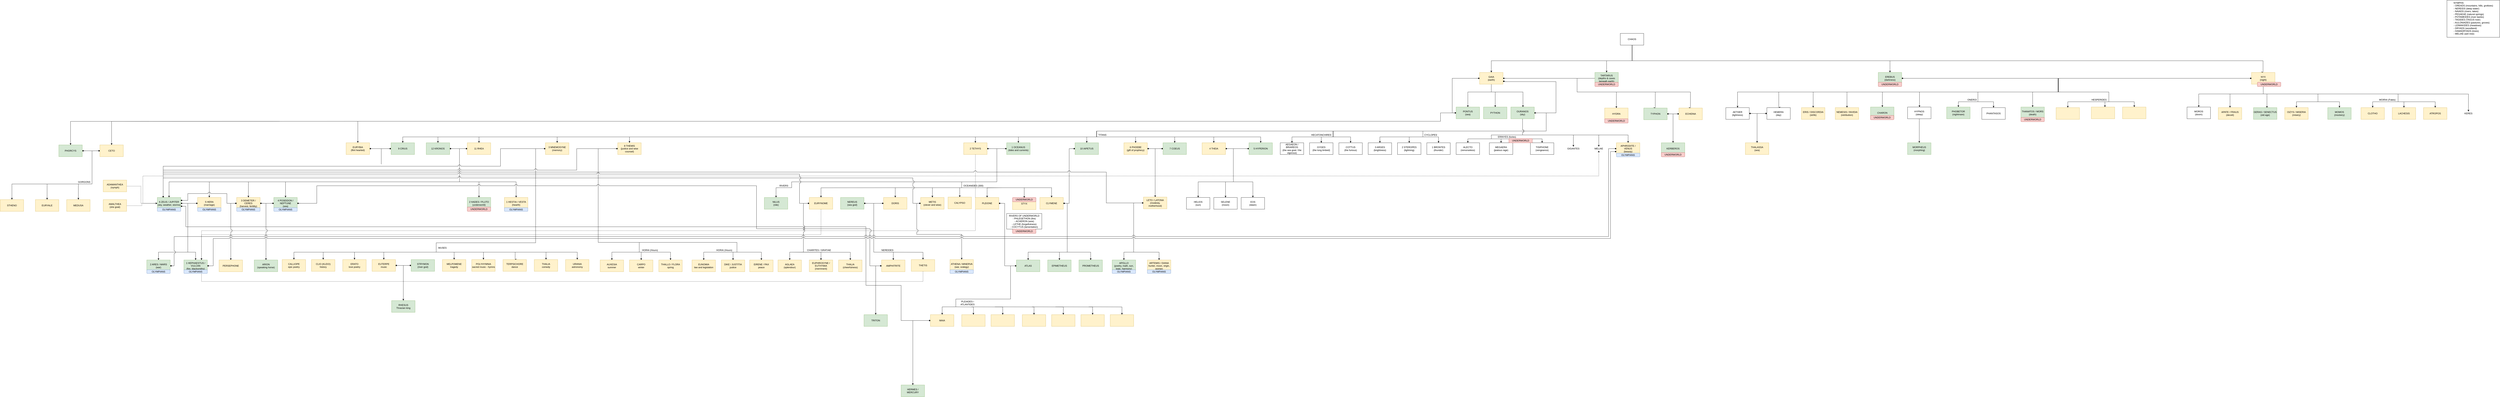 <mxfile version="12.4.7" type="github">
  <diagram id="xO83vz71swdTEDcRIiK-" name="Page-1">
    <mxGraphModel dx="9638" dy="735" grid="1" gridSize="10" guides="1" tooltips="1" connect="1" arrows="1" fold="1" page="1" pageScale="1" pageWidth="827" pageHeight="1169" math="0" shadow="0">
      <root>
        <mxCell id="0"/>
        <mxCell id="1" parent="0"/>
        <mxCell id="Bwh5HaH0jvtO-nfgoD8l-25" style="edgeStyle=orthogonalEdgeStyle;rounded=0;jumpStyle=arc;jumpSize=14;orthogonalLoop=1;jettySize=auto;html=1;exitX=0;exitY=0.5;exitDx=0;exitDy=0;startArrow=diamond;startFill=1;endArrow=classic;endFill=1;" parent="1" source="SLmvfLO-0fDUO9Z2AGR4-63" target="SLmvfLO-0fDUO9Z2AGR4-136" edge="1">
          <mxGeometry relative="1" as="geometry">
            <Array as="points">
              <mxPoint x="-2500" y="790"/>
              <mxPoint x="-2500" y="1070"/>
              <mxPoint x="-2510" y="1070"/>
              <mxPoint x="-2510" y="1320"/>
              <mxPoint x="-2710" y="1320"/>
            </Array>
          </mxGeometry>
        </mxCell>
        <mxCell id="vMH8rf_PuUaEWhDIgEK9-23" style="edgeStyle=orthogonalEdgeStyle;rounded=0;jumpStyle=none;jumpSize=14;orthogonalLoop=1;jettySize=auto;html=1;exitX=0;exitY=0.5;exitDx=0;exitDy=0;entryX=0.5;entryY=0;entryDx=0;entryDy=0;startArrow=none;startFill=0;endArrow=classic;endFill=1;" parent="1" source="vMH8rf_PuUaEWhDIgEK9-13" target="vMH8rf_PuUaEWhDIgEK9-21" edge="1">
          <mxGeometry relative="1" as="geometry">
            <Array as="points">
              <mxPoint x="-2170" y="1068"/>
              <mxPoint x="-2170" y="1320"/>
              <mxPoint x="-2220" y="1320"/>
            </Array>
          </mxGeometry>
        </mxCell>
        <mxCell id="vMH8rf_PuUaEWhDIgEK9-24" style="edgeStyle=orthogonalEdgeStyle;rounded=0;jumpStyle=none;jumpSize=14;orthogonalLoop=1;jettySize=auto;html=1;exitX=0;exitY=0.5;exitDx=0;exitDy=0;startArrow=none;startFill=0;endArrow=classic;endFill=1;" parent="1" source="vMH8rf_PuUaEWhDIgEK9-13" target="vMH8rf_PuUaEWhDIgEK9-22" edge="1">
          <mxGeometry relative="1" as="geometry">
            <Array as="points">
              <mxPoint x="-2170" y="1068"/>
              <mxPoint x="-2170" y="1320"/>
              <mxPoint x="-2040" y="1320"/>
            </Array>
          </mxGeometry>
        </mxCell>
        <mxCell id="SLmvfLO-0fDUO9Z2AGR4-6" style="edgeStyle=orthogonalEdgeStyle;rounded=0;orthogonalLoop=1;jettySize=auto;html=1;entryX=0.5;entryY=0;entryDx=0;entryDy=0;exitX=0.5;exitY=1;exitDx=0;exitDy=0;" parent="1" source="SLmvfLO-0fDUO9Z2AGR4-1" target="SLmvfLO-0fDUO9Z2AGR4-5" edge="1">
          <mxGeometry relative="1" as="geometry">
            <mxPoint x="650" y="510" as="sourcePoint"/>
            <Array as="points">
              <mxPoint x="380" y="340"/>
              <mxPoint x="3609" y="340"/>
            </Array>
          </mxGeometry>
        </mxCell>
        <mxCell id="SLmvfLO-0fDUO9Z2AGR4-7" style="edgeStyle=orthogonalEdgeStyle;rounded=0;orthogonalLoop=1;jettySize=auto;html=1;exitX=0.5;exitY=1;exitDx=0;exitDy=0;entryX=0.5;entryY=0;entryDx=0;entryDy=0;" parent="1" source="SLmvfLO-0fDUO9Z2AGR4-1" target="SLmvfLO-0fDUO9Z2AGR4-4" edge="1">
          <mxGeometry relative="1" as="geometry">
            <Array as="points">
              <mxPoint x="380" y="340"/>
              <mxPoint x="1700" y="340"/>
            </Array>
          </mxGeometry>
        </mxCell>
        <mxCell id="SLmvfLO-0fDUO9Z2AGR4-8" style="edgeStyle=orthogonalEdgeStyle;rounded=0;orthogonalLoop=1;jettySize=auto;html=1;exitX=0.5;exitY=1;exitDx=0;exitDy=0;entryX=0.5;entryY=0;entryDx=0;entryDy=0;" parent="1" source="SLmvfLO-0fDUO9Z2AGR4-1" target="SLmvfLO-0fDUO9Z2AGR4-3" edge="1">
          <mxGeometry relative="1" as="geometry">
            <Array as="points">
              <mxPoint x="380" y="340"/>
              <mxPoint x="-340" y="340"/>
            </Array>
          </mxGeometry>
        </mxCell>
        <mxCell id="SLmvfLO-0fDUO9Z2AGR4-9" style="edgeStyle=orthogonalEdgeStyle;rounded=0;orthogonalLoop=1;jettySize=auto;html=1;exitX=0.5;exitY=1;exitDx=0;exitDy=0;entryX=0.5;entryY=0;entryDx=0;entryDy=0;" parent="1" source="SLmvfLO-0fDUO9Z2AGR4-1" target="SLmvfLO-0fDUO9Z2AGR4-2" edge="1">
          <mxGeometry relative="1" as="geometry">
            <Array as="points">
              <mxPoint x="381" y="260"/>
              <mxPoint x="381" y="340"/>
              <mxPoint x="250" y="340"/>
            </Array>
          </mxGeometry>
        </mxCell>
        <mxCell id="SLmvfLO-0fDUO9Z2AGR4-1" value="CHAOS" style="rounded=0;whiteSpace=wrap;html=1;" parent="1" vertex="1">
          <mxGeometry x="320" y="200" width="120" height="60" as="geometry"/>
        </mxCell>
        <mxCell id="Bwh5HaH0jvtO-nfgoD8l-135" style="edgeStyle=orthogonalEdgeStyle;rounded=0;jumpStyle=none;jumpSize=14;orthogonalLoop=1;jettySize=auto;html=1;exitX=0;exitY=0.5;exitDx=0;exitDy=0;entryX=0.5;entryY=0;entryDx=0;entryDy=0;startArrow=none;startFill=0;endArrow=classic;endFill=1;" parent="1" source="SLmvfLO-0fDUO9Z2AGR4-2" target="Bwh5HaH0jvtO-nfgoD8l-134" edge="1">
          <mxGeometry relative="1" as="geometry">
            <Array as="points">
              <mxPoint x="99" y="430"/>
              <mxPoint x="99" y="500"/>
              <mxPoint x="679" y="500"/>
            </Array>
          </mxGeometry>
        </mxCell>
        <mxCell id="Bwh5HaH0jvtO-nfgoD8l-141" style="edgeStyle=elbowEdgeStyle;rounded=0;jumpStyle=none;jumpSize=14;orthogonalLoop=1;jettySize=auto;html=1;entryX=0.5;entryY=0;entryDx=0;entryDy=0;startArrow=none;startFill=0;endArrow=classic;endFill=1;" parent="1" target="Bwh5HaH0jvtO-nfgoD8l-140" edge="1">
          <mxGeometry relative="1" as="geometry">
            <mxPoint x="150" y="500" as="sourcePoint"/>
            <Array as="points">
              <mxPoint x="300" y="540"/>
            </Array>
          </mxGeometry>
        </mxCell>
        <mxCell id="SLmvfLO-0fDUO9Z2AGR4-2" value="TARTARUS&lt;br&gt;(depths &amp;amp; caves beneath earth)" style="rounded=0;whiteSpace=wrap;html=1;fillColor=#d5e8d4;strokeColor=#82b366;" parent="1" vertex="1">
          <mxGeometry x="190" y="400" width="120" height="60" as="geometry"/>
        </mxCell>
        <mxCell id="SLmvfLO-0fDUO9Z2AGR4-12" style="edgeStyle=orthogonalEdgeStyle;rounded=0;orthogonalLoop=1;jettySize=auto;html=1;exitX=0.5;exitY=1;exitDx=0;exitDy=0;" parent="1" source="SLmvfLO-0fDUO9Z2AGR4-3" target="SLmvfLO-0fDUO9Z2AGR4-11" edge="1">
          <mxGeometry relative="1" as="geometry">
            <Array as="points">
              <mxPoint x="-340" y="500"/>
              <mxPoint x="-178" y="500"/>
            </Array>
          </mxGeometry>
        </mxCell>
        <mxCell id="SLmvfLO-0fDUO9Z2AGR4-13" style="edgeStyle=orthogonalEdgeStyle;rounded=0;orthogonalLoop=1;jettySize=auto;html=1;exitX=0.5;exitY=1;exitDx=0;exitDy=0;entryX=0.5;entryY=0;entryDx=0;entryDy=0;" parent="1" source="SLmvfLO-0fDUO9Z2AGR4-3" target="SLmvfLO-0fDUO9Z2AGR4-10" edge="1">
          <mxGeometry relative="1" as="geometry">
            <Array as="points">
              <mxPoint x="-340" y="500"/>
              <mxPoint x="-460" y="500"/>
            </Array>
          </mxGeometry>
        </mxCell>
        <mxCell id="SLmvfLO-0fDUO9Z2AGR4-145" style="edgeStyle=orthogonalEdgeStyle;rounded=0;orthogonalLoop=1;jettySize=auto;html=1;exitX=1;exitY=0.5;exitDx=0;exitDy=0;entryX=0.5;entryY=0;entryDx=0;entryDy=0;startArrow=diamond;startFill=1;endArrow=classic;endFill=1;" parent="1" source="SLmvfLO-0fDUO9Z2AGR4-3" target="SLmvfLO-0fDUO9Z2AGR4-144" edge="1">
          <mxGeometry relative="1" as="geometry">
            <Array as="points">
              <mxPoint x="99" y="430"/>
              <mxPoint x="99" y="500"/>
              <mxPoint x="499" y="500"/>
            </Array>
          </mxGeometry>
        </mxCell>
        <mxCell id="Bwh5HaH0jvtO-nfgoD8l-3" style="edgeStyle=orthogonalEdgeStyle;rounded=0;orthogonalLoop=1;jettySize=auto;html=1;exitX=1;exitY=0.75;exitDx=0;exitDy=0;entryX=1;entryY=0.5;entryDx=0;entryDy=0;startArrow=diamond;startFill=1;endArrow=diamond;endFill=1;" parent="1" source="SLmvfLO-0fDUO9Z2AGR4-3" target="SLmvfLO-0fDUO9Z2AGR4-11" edge="1">
          <mxGeometry relative="1" as="geometry">
            <Array as="points">
              <mxPoint x="-279" y="447"/>
              <mxPoint x="-9" y="447"/>
              <mxPoint x="-9" y="607"/>
            </Array>
          </mxGeometry>
        </mxCell>
        <mxCell id="Bwh5HaH0jvtO-nfgoD8l-4" style="edgeStyle=orthogonalEdgeStyle;rounded=0;orthogonalLoop=1;jettySize=auto;html=1;exitX=0;exitY=0.5;exitDx=0;exitDy=0;entryX=0;entryY=0.5;entryDx=0;entryDy=0;startArrow=diamond;startFill=1;endArrow=diamond;endFill=1;" parent="1" source="SLmvfLO-0fDUO9Z2AGR4-3" target="SLmvfLO-0fDUO9Z2AGR4-10" edge="1">
          <mxGeometry relative="1" as="geometry"/>
        </mxCell>
        <mxCell id="vMH8rf_PuUaEWhDIgEK9-28" style="edgeStyle=orthogonalEdgeStyle;rounded=0;jumpStyle=none;jumpSize=14;orthogonalLoop=1;jettySize=auto;html=1;exitX=0.5;exitY=1;exitDx=0;exitDy=0;startArrow=none;startFill=0;endArrow=classic;endFill=1;" parent="1" source="SLmvfLO-0fDUO9Z2AGR4-3" target="vMH8rf_PuUaEWhDIgEK9-27" edge="1">
          <mxGeometry relative="1" as="geometry">
            <Array as="points">
              <mxPoint x="-340" y="500"/>
              <mxPoint x="-320" y="500"/>
            </Array>
          </mxGeometry>
        </mxCell>
        <mxCell id="SLmvfLO-0fDUO9Z2AGR4-3" value="GAIA&lt;br&gt;(earth)" style="rounded=0;whiteSpace=wrap;html=1;fillColor=#fff2cc;strokeColor=#d6b656;" parent="1" vertex="1">
          <mxGeometry x="-400" y="400" width="120" height="60" as="geometry"/>
        </mxCell>
        <mxCell id="SLmvfLO-0fDUO9Z2AGR4-40" style="edgeStyle=orthogonalEdgeStyle;rounded=0;orthogonalLoop=1;jettySize=auto;html=1;exitX=1;exitY=0.5;exitDx=0;exitDy=0;entryX=0.5;entryY=0;entryDx=0;entryDy=0;" parent="1" source="SLmvfLO-0fDUO9Z2AGR4-4" target="SLmvfLO-0fDUO9Z2AGR4-15" edge="1">
          <mxGeometry relative="1" as="geometry">
            <Array as="points">
              <mxPoint x="2561" y="430"/>
              <mxPoint x="2561" y="500"/>
              <mxPoint x="1131" y="500"/>
            </Array>
          </mxGeometry>
        </mxCell>
        <mxCell id="SLmvfLO-0fDUO9Z2AGR4-41" style="edgeStyle=orthogonalEdgeStyle;rounded=0;orthogonalLoop=1;jettySize=auto;html=1;exitX=1;exitY=0.5;exitDx=0;exitDy=0;entryX=0.5;entryY=0;entryDx=0;entryDy=0;" parent="1" source="SLmvfLO-0fDUO9Z2AGR4-4" target="SLmvfLO-0fDUO9Z2AGR4-16" edge="1">
          <mxGeometry relative="1" as="geometry">
            <Array as="points">
              <mxPoint x="2562" y="430"/>
              <mxPoint x="2562" y="500"/>
              <mxPoint x="1307" y="500"/>
            </Array>
          </mxGeometry>
        </mxCell>
        <mxCell id="SLmvfLO-0fDUO9Z2AGR4-42" style="edgeStyle=orthogonalEdgeStyle;rounded=0;orthogonalLoop=1;jettySize=auto;html=1;exitX=1;exitY=0.5;exitDx=0;exitDy=0;entryX=0.5;entryY=0;entryDx=0;entryDy=0;" parent="1" source="SLmvfLO-0fDUO9Z2AGR4-4" target="SLmvfLO-0fDUO9Z2AGR4-17" edge="1">
          <mxGeometry relative="1" as="geometry">
            <Array as="points">
              <mxPoint x="2560" y="430"/>
              <mxPoint x="2560" y="500"/>
              <mxPoint x="1480" y="500"/>
            </Array>
          </mxGeometry>
        </mxCell>
        <mxCell id="SLmvfLO-0fDUO9Z2AGR4-43" style="edgeStyle=orthogonalEdgeStyle;rounded=0;orthogonalLoop=1;jettySize=auto;html=1;exitX=1;exitY=0.5;exitDx=0;exitDy=0;" parent="1" source="SLmvfLO-0fDUO9Z2AGR4-4" target="SLmvfLO-0fDUO9Z2AGR4-18" edge="1">
          <mxGeometry relative="1" as="geometry">
            <Array as="points">
              <mxPoint x="2561" y="430"/>
              <mxPoint x="2561" y="500"/>
              <mxPoint x="1661" y="500"/>
            </Array>
          </mxGeometry>
        </mxCell>
        <mxCell id="SLmvfLO-0fDUO9Z2AGR4-44" style="edgeStyle=orthogonalEdgeStyle;rounded=0;orthogonalLoop=1;jettySize=auto;html=1;exitX=1;exitY=0.5;exitDx=0;exitDy=0;" parent="1" source="SLmvfLO-0fDUO9Z2AGR4-4" target="SLmvfLO-0fDUO9Z2AGR4-19" edge="1">
          <mxGeometry relative="1" as="geometry">
            <Array as="points">
              <mxPoint x="2561" y="430"/>
              <mxPoint x="2561" y="500"/>
              <mxPoint x="1851" y="500"/>
            </Array>
          </mxGeometry>
        </mxCell>
        <mxCell id="SLmvfLO-0fDUO9Z2AGR4-45" style="edgeStyle=orthogonalEdgeStyle;rounded=0;orthogonalLoop=1;jettySize=auto;html=1;exitX=1;exitY=0.5;exitDx=0;exitDy=0;entryX=0.5;entryY=0;entryDx=0;entryDy=0;" parent="1" source="SLmvfLO-0fDUO9Z2AGR4-4" target="SLmvfLO-0fDUO9Z2AGR4-20" edge="1">
          <mxGeometry relative="1" as="geometry">
            <Array as="points">
              <mxPoint x="2560" y="430"/>
              <mxPoint x="2560" y="500"/>
              <mxPoint x="2150" y="500"/>
              <mxPoint x="2150" y="550"/>
              <mxPoint x="2050" y="550"/>
            </Array>
          </mxGeometry>
        </mxCell>
        <mxCell id="SLmvfLO-0fDUO9Z2AGR4-51" style="edgeStyle=orthogonalEdgeStyle;rounded=0;orthogonalLoop=1;jettySize=auto;html=1;exitX=1;exitY=0.5;exitDx=0;exitDy=0;entryX=0.5;entryY=0;entryDx=0;entryDy=0;startArrow=diamond;startFill=1;" parent="1" source="SLmvfLO-0fDUO9Z2AGR4-4" target="SLmvfLO-0fDUO9Z2AGR4-14" edge="1">
          <mxGeometry relative="1" as="geometry">
            <Array as="points">
              <mxPoint x="2560" y="430"/>
              <mxPoint x="2560" y="500"/>
              <mxPoint x="920" y="500"/>
            </Array>
          </mxGeometry>
        </mxCell>
        <mxCell id="SLmvfLO-0fDUO9Z2AGR4-4" value="EREBUS&lt;br&gt;(darkness)" style="rounded=0;whiteSpace=wrap;html=1;fillColor=#d5e8d4;strokeColor=#82b366;" parent="1" vertex="1">
          <mxGeometry x="1640" y="400" width="120" height="60" as="geometry"/>
        </mxCell>
        <mxCell id="SLmvfLO-0fDUO9Z2AGR4-31" style="edgeStyle=orthogonalEdgeStyle;rounded=0;orthogonalLoop=1;jettySize=auto;html=1;exitX=0.5;exitY=1;exitDx=0;exitDy=0;entryX=0.5;entryY=0;entryDx=0;entryDy=0;" parent="1" source="SLmvfLO-0fDUO9Z2AGR4-5" target="SLmvfLO-0fDUO9Z2AGR4-26" edge="1">
          <mxGeometry relative="1" as="geometry">
            <Array as="points">
              <mxPoint x="3610" y="510"/>
              <mxPoint x="3280" y="510"/>
            </Array>
          </mxGeometry>
        </mxCell>
        <mxCell id="SLmvfLO-0fDUO9Z2AGR4-32" style="edgeStyle=orthogonalEdgeStyle;rounded=0;orthogonalLoop=1;jettySize=auto;html=1;exitX=0.5;exitY=1;exitDx=0;exitDy=0;entryX=0.5;entryY=0;entryDx=0;entryDy=0;" parent="1" source="SLmvfLO-0fDUO9Z2AGR4-5" target="SLmvfLO-0fDUO9Z2AGR4-27" edge="1">
          <mxGeometry relative="1" as="geometry">
            <Array as="points">
              <mxPoint x="3610" y="510"/>
              <mxPoint x="3440" y="510"/>
            </Array>
          </mxGeometry>
        </mxCell>
        <mxCell id="SLmvfLO-0fDUO9Z2AGR4-33" style="edgeStyle=orthogonalEdgeStyle;rounded=0;orthogonalLoop=1;jettySize=auto;html=1;exitX=0.5;exitY=1;exitDx=0;exitDy=0;entryX=0.575;entryY=0.017;entryDx=0;entryDy=0;entryPerimeter=0;" parent="1" source="SLmvfLO-0fDUO9Z2AGR4-5" target="SLmvfLO-0fDUO9Z2AGR4-28" edge="1">
          <mxGeometry relative="1" as="geometry">
            <Array as="points">
              <mxPoint x="3610" y="510"/>
              <mxPoint x="3629" y="510"/>
            </Array>
          </mxGeometry>
        </mxCell>
        <mxCell id="SLmvfLO-0fDUO9Z2AGR4-38" style="edgeStyle=orthogonalEdgeStyle;rounded=0;orthogonalLoop=1;jettySize=auto;html=1;exitX=0.5;exitY=1;exitDx=0;exitDy=0;entryX=0.5;entryY=0;entryDx=0;entryDy=0;" parent="1" source="SLmvfLO-0fDUO9Z2AGR4-5" target="SLmvfLO-0fDUO9Z2AGR4-30" edge="1">
          <mxGeometry relative="1" as="geometry">
            <Array as="points">
              <mxPoint x="3610" y="510"/>
              <mxPoint x="3890" y="510"/>
              <mxPoint x="3890" y="550"/>
              <mxPoint x="4000" y="550"/>
            </Array>
          </mxGeometry>
        </mxCell>
        <mxCell id="SLmvfLO-0fDUO9Z2AGR4-46" style="edgeStyle=orthogonalEdgeStyle;rounded=0;orthogonalLoop=1;jettySize=auto;html=1;exitX=0;exitY=0.5;exitDx=0;exitDy=0;" parent="1" source="SLmvfLO-0fDUO9Z2AGR4-5" target="SLmvfLO-0fDUO9Z2AGR4-22" edge="1">
          <mxGeometry relative="1" as="geometry">
            <Array as="points">
              <mxPoint x="2560" y="430"/>
              <mxPoint x="2560" y="500"/>
              <mxPoint x="2430" y="500"/>
            </Array>
          </mxGeometry>
        </mxCell>
        <mxCell id="SLmvfLO-0fDUO9Z2AGR4-47" style="edgeStyle=orthogonalEdgeStyle;rounded=0;orthogonalLoop=1;jettySize=auto;html=1;exitX=0;exitY=0.5;exitDx=0;exitDy=0;entryX=0.5;entryY=0;entryDx=0;entryDy=0;" parent="1" source="SLmvfLO-0fDUO9Z2AGR4-5" target="SLmvfLO-0fDUO9Z2AGR4-23" edge="1">
          <mxGeometry relative="1" as="geometry">
            <Array as="points">
              <mxPoint x="2560" y="430"/>
              <mxPoint x="2560" y="500"/>
              <mxPoint x="2820" y="500"/>
              <mxPoint x="2820" y="550"/>
              <mxPoint x="2610" y="550"/>
            </Array>
          </mxGeometry>
        </mxCell>
        <mxCell id="SLmvfLO-0fDUO9Z2AGR4-48" style="edgeStyle=orthogonalEdgeStyle;rounded=0;orthogonalLoop=1;jettySize=auto;html=1;exitX=0;exitY=0.5;exitDx=0;exitDy=0;entryX=0.5;entryY=0;entryDx=0;entryDy=0;" parent="1" source="SLmvfLO-0fDUO9Z2AGR4-5" target="SLmvfLO-0fDUO9Z2AGR4-21" edge="1">
          <mxGeometry relative="1" as="geometry">
            <Array as="points">
              <mxPoint x="2560" y="430"/>
              <mxPoint x="2560" y="500"/>
              <mxPoint x="2150" y="500"/>
              <mxPoint x="2150" y="550"/>
              <mxPoint x="2230" y="550"/>
            </Array>
          </mxGeometry>
        </mxCell>
        <mxCell id="SLmvfLO-0fDUO9Z2AGR4-49" style="edgeStyle=orthogonalEdgeStyle;rounded=0;orthogonalLoop=1;jettySize=auto;html=1;exitX=0;exitY=0.5;exitDx=0;exitDy=0;" parent="1" source="SLmvfLO-0fDUO9Z2AGR4-5" target="SLmvfLO-0fDUO9Z2AGR4-24" edge="1">
          <mxGeometry relative="1" as="geometry">
            <Array as="points">
              <mxPoint x="2560" y="430"/>
              <mxPoint x="2560" y="500"/>
              <mxPoint x="2820" y="500"/>
              <mxPoint x="2820" y="550"/>
              <mxPoint x="2800" y="550"/>
            </Array>
          </mxGeometry>
        </mxCell>
        <mxCell id="SLmvfLO-0fDUO9Z2AGR4-50" style="edgeStyle=orthogonalEdgeStyle;rounded=0;orthogonalLoop=1;jettySize=auto;html=1;exitX=0;exitY=0.5;exitDx=0;exitDy=0;entryX=0.5;entryY=0;entryDx=0;entryDy=0;startArrow=diamond;startFill=1;" parent="1" source="SLmvfLO-0fDUO9Z2AGR4-5" target="SLmvfLO-0fDUO9Z2AGR4-25" edge="1">
          <mxGeometry relative="1" as="geometry">
            <Array as="points">
              <mxPoint x="2560" y="430"/>
              <mxPoint x="2560" y="500"/>
              <mxPoint x="2820" y="500"/>
              <mxPoint x="2820" y="550"/>
              <mxPoint x="2950" y="550"/>
            </Array>
          </mxGeometry>
        </mxCell>
        <mxCell id="SLmvfLO-0fDUO9Z2AGR4-5" value="NYX&lt;br&gt;(night)" style="rounded=0;whiteSpace=wrap;html=1;fillColor=#fff2cc;strokeColor=#d6b656;" parent="1" vertex="1">
          <mxGeometry x="3550" y="400" width="120" height="60" as="geometry"/>
        </mxCell>
        <mxCell id="SLmvfLO-0fDUO9Z2AGR4-78" style="edgeStyle=orthogonalEdgeStyle;rounded=0;orthogonalLoop=1;jettySize=auto;html=1;entryX=0.5;entryY=0;entryDx=0;entryDy=0;" parent="1" target="SLmvfLO-0fDUO9Z2AGR4-62" edge="1">
          <mxGeometry relative="1" as="geometry">
            <Array as="points">
              <mxPoint x="-2360" y="700"/>
              <mxPoint x="-2360" y="730"/>
              <mxPoint x="-5730" y="730"/>
            </Array>
            <mxPoint x="-440" y="700" as="sourcePoint"/>
          </mxGeometry>
        </mxCell>
        <mxCell id="SLmvfLO-0fDUO9Z2AGR4-79" style="edgeStyle=orthogonalEdgeStyle;rounded=0;orthogonalLoop=1;jettySize=auto;html=1;entryX=0.5;entryY=0;entryDx=0;entryDy=0;" parent="1" target="SLmvfLO-0fDUO9Z2AGR4-61" edge="1">
          <mxGeometry relative="1" as="geometry">
            <Array as="points">
              <mxPoint x="-2360" y="700"/>
              <mxPoint x="-2360" y="730"/>
              <mxPoint x="-5520" y="730"/>
            </Array>
            <mxPoint x="-180" y="700" as="sourcePoint"/>
          </mxGeometry>
        </mxCell>
        <mxCell id="SLmvfLO-0fDUO9Z2AGR4-80" style="edgeStyle=orthogonalEdgeStyle;rounded=0;orthogonalLoop=1;jettySize=auto;html=1;entryX=0.5;entryY=0;entryDx=0;entryDy=0;" parent="1" target="SLmvfLO-0fDUO9Z2AGR4-60" edge="1">
          <mxGeometry relative="1" as="geometry">
            <Array as="points">
              <mxPoint x="-59" y="607"/>
              <mxPoint x="-59" y="700"/>
              <mxPoint x="-2359" y="700"/>
              <mxPoint x="-2359" y="730"/>
              <mxPoint x="-5910" y="730"/>
            </Array>
            <mxPoint x="-119" y="607" as="sourcePoint"/>
          </mxGeometry>
        </mxCell>
        <mxCell id="SLmvfLO-0fDUO9Z2AGR4-81" style="edgeStyle=orthogonalEdgeStyle;rounded=0;orthogonalLoop=1;jettySize=auto;html=1;entryX=0.5;entryY=0;entryDx=0;entryDy=0;" parent="1" target="SLmvfLO-0fDUO9Z2AGR4-59" edge="1">
          <mxGeometry relative="1" as="geometry">
            <Array as="points">
              <mxPoint x="-2360" y="700"/>
              <mxPoint x="-2360" y="730"/>
              <mxPoint x="-2760" y="730"/>
            </Array>
            <mxPoint x="-300" y="700" as="sourcePoint"/>
          </mxGeometry>
        </mxCell>
        <mxCell id="SLmvfLO-0fDUO9Z2AGR4-82" style="edgeStyle=orthogonalEdgeStyle;rounded=0;orthogonalLoop=1;jettySize=auto;html=1;" parent="1" target="SLmvfLO-0fDUO9Z2AGR4-66" edge="1">
          <mxGeometry relative="1" as="geometry">
            <Array as="points">
              <mxPoint x="-2360" y="700"/>
              <mxPoint x="-2360" y="730"/>
              <mxPoint x="-2980" y="730"/>
            </Array>
            <mxPoint x="-180" y="700" as="sourcePoint"/>
          </mxGeometry>
        </mxCell>
        <mxCell id="SLmvfLO-0fDUO9Z2AGR4-83" style="edgeStyle=orthogonalEdgeStyle;rounded=0;orthogonalLoop=1;jettySize=auto;html=1;entryX=0.5;entryY=0;entryDx=0;entryDy=0;" parent="1" target="SLmvfLO-0fDUO9Z2AGR4-64" edge="1">
          <mxGeometry relative="1" as="geometry">
            <Array as="points">
              <mxPoint x="-2360" y="700"/>
              <mxPoint x="-2360" y="730"/>
              <mxPoint x="-4750" y="730"/>
            </Array>
            <mxPoint x="-450" y="700" as="sourcePoint"/>
          </mxGeometry>
        </mxCell>
        <mxCell id="SLmvfLO-0fDUO9Z2AGR4-84" style="edgeStyle=orthogonalEdgeStyle;rounded=0;orthogonalLoop=1;jettySize=auto;html=1;entryX=0.5;entryY=0;entryDx=0;entryDy=0;" parent="1" target="SLmvfLO-0fDUO9Z2AGR4-65" edge="1">
          <mxGeometry relative="1" as="geometry">
            <Array as="points">
              <mxPoint x="-2360" y="700"/>
              <mxPoint x="-2360" y="730"/>
              <mxPoint x="-5120" y="730"/>
            </Array>
            <mxPoint x="-250" y="700" as="sourcePoint"/>
          </mxGeometry>
        </mxCell>
        <mxCell id="SLmvfLO-0fDUO9Z2AGR4-85" style="edgeStyle=orthogonalEdgeStyle;rounded=0;orthogonalLoop=1;jettySize=auto;html=1;entryX=0.5;entryY=0;entryDx=0;entryDy=0;" parent="1" target="SLmvfLO-0fDUO9Z2AGR4-63" edge="1">
          <mxGeometry relative="1" as="geometry">
            <Array as="points">
              <mxPoint x="-2360" y="700"/>
              <mxPoint x="-2360" y="730"/>
              <mxPoint x="-2410" y="730"/>
            </Array>
            <mxPoint x="-770" y="700" as="sourcePoint"/>
          </mxGeometry>
        </mxCell>
        <mxCell id="SLmvfLO-0fDUO9Z2AGR4-86" style="edgeStyle=orthogonalEdgeStyle;rounded=0;orthogonalLoop=1;jettySize=auto;html=1;" parent="1" target="SLmvfLO-0fDUO9Z2AGR4-67" edge="1">
          <mxGeometry relative="1" as="geometry">
            <Array as="points">
              <mxPoint x="-2360" y="700"/>
              <mxPoint x="-2360" y="730"/>
              <mxPoint x="-1520" y="730"/>
            </Array>
            <mxPoint x="-260" y="700" as="sourcePoint"/>
          </mxGeometry>
        </mxCell>
        <mxCell id="SLmvfLO-0fDUO9Z2AGR4-87" style="edgeStyle=orthogonalEdgeStyle;rounded=0;orthogonalLoop=1;jettySize=auto;html=1;entryX=0.5;entryY=0;entryDx=0;entryDy=0;" parent="1" target="SLmvfLO-0fDUO9Z2AGR4-70" edge="1">
          <mxGeometry relative="1" as="geometry">
            <Array as="points">
              <mxPoint x="-2360" y="700"/>
              <mxPoint x="-2360" y="730"/>
              <mxPoint x="-1760" y="730"/>
            </Array>
            <mxPoint x="-440" y="700" as="sourcePoint"/>
          </mxGeometry>
        </mxCell>
        <mxCell id="SLmvfLO-0fDUO9Z2AGR4-88" style="edgeStyle=orthogonalEdgeStyle;rounded=0;orthogonalLoop=1;jettySize=auto;html=1;" parent="1" target="SLmvfLO-0fDUO9Z2AGR4-68" edge="1">
          <mxGeometry relative="1" as="geometry">
            <Array as="points">
              <mxPoint x="-2360" y="700"/>
              <mxPoint x="-2360" y="730"/>
              <mxPoint x="-1960" y="730"/>
            </Array>
            <mxPoint x="-530" y="700" as="sourcePoint"/>
          </mxGeometry>
        </mxCell>
        <mxCell id="SLmvfLO-0fDUO9Z2AGR4-89" style="edgeStyle=orthogonalEdgeStyle;rounded=0;orthogonalLoop=1;jettySize=auto;html=1;" parent="1" target="SLmvfLO-0fDUO9Z2AGR4-69" edge="1">
          <mxGeometry relative="1" as="geometry">
            <Array as="points">
              <mxPoint x="-2360" y="700"/>
              <mxPoint x="-2360" y="730"/>
              <mxPoint x="-2160" y="730"/>
            </Array>
            <mxPoint x="-810" y="700" as="sourcePoint"/>
          </mxGeometry>
        </mxCell>
        <mxCell id="SLmvfLO-0fDUO9Z2AGR4-90" style="edgeStyle=orthogonalEdgeStyle;rounded=0;orthogonalLoop=1;jettySize=auto;html=1;entryX=0.5;entryY=0;entryDx=0;entryDy=0;" parent="1" target="SLmvfLO-0fDUO9Z2AGR4-72" edge="1">
          <mxGeometry relative="1" as="geometry">
            <Array as="points">
              <mxPoint x="-690" y="700"/>
              <mxPoint x="-690" y="730"/>
              <mxPoint x="-610" y="730"/>
            </Array>
            <mxPoint x="-530" y="700" as="sourcePoint"/>
            <mxPoint x="-450" y="740" as="targetPoint"/>
          </mxGeometry>
        </mxCell>
        <mxCell id="SLmvfLO-0fDUO9Z2AGR4-91" style="edgeStyle=orthogonalEdgeStyle;rounded=0;orthogonalLoop=1;jettySize=auto;html=1;entryX=0.5;entryY=0;entryDx=0;entryDy=0;" parent="1" target="SLmvfLO-0fDUO9Z2AGR4-73" edge="1">
          <mxGeometry relative="1" as="geometry">
            <Array as="points">
              <mxPoint x="-690" y="700"/>
              <mxPoint x="-690" y="730"/>
              <mxPoint x="-760" y="730"/>
            </Array>
            <mxPoint x="-520" y="700" as="sourcePoint"/>
          </mxGeometry>
        </mxCell>
        <mxCell id="SLmvfLO-0fDUO9Z2AGR4-92" style="edgeStyle=orthogonalEdgeStyle;rounded=0;orthogonalLoop=1;jettySize=auto;html=1;entryX=0.5;entryY=0;entryDx=0;entryDy=0;" parent="1" target="SLmvfLO-0fDUO9Z2AGR4-74" edge="1">
          <mxGeometry relative="1" as="geometry">
            <Array as="points">
              <mxPoint x="-690" y="700"/>
              <mxPoint x="-690" y="730"/>
              <mxPoint x="-910" y="730"/>
            </Array>
            <mxPoint x="-490" y="700" as="sourcePoint"/>
          </mxGeometry>
        </mxCell>
        <mxCell id="SLmvfLO-0fDUO9Z2AGR4-93" style="edgeStyle=orthogonalEdgeStyle;rounded=0;orthogonalLoop=1;jettySize=auto;html=1;exitX=1;exitY=0.5;exitDx=0;exitDy=0;" parent="1" source="SLmvfLO-0fDUO9Z2AGR4-11" target="SLmvfLO-0fDUO9Z2AGR4-75" edge="1">
          <mxGeometry relative="1" as="geometry">
            <Array as="points">
              <mxPoint x="-59" y="607"/>
              <mxPoint x="-59" y="700"/>
              <mxPoint x="-1149" y="700"/>
              <mxPoint x="-1149" y="730"/>
              <mxPoint x="-1060" y="730"/>
            </Array>
            <mxPoint x="-120" y="600" as="sourcePoint"/>
          </mxGeometry>
        </mxCell>
        <mxCell id="SLmvfLO-0fDUO9Z2AGR4-94" style="edgeStyle=orthogonalEdgeStyle;rounded=0;orthogonalLoop=1;jettySize=auto;html=1;entryX=0.5;entryY=0;entryDx=0;entryDy=0;" parent="1" target="SLmvfLO-0fDUO9Z2AGR4-76" edge="1">
          <mxGeometry relative="1" as="geometry">
            <Array as="points">
              <mxPoint x="-1150" y="700"/>
              <mxPoint x="-1150" y="730"/>
              <mxPoint x="-1210" y="730"/>
            </Array>
            <mxPoint x="-100" y="700" as="sourcePoint"/>
          </mxGeometry>
        </mxCell>
        <mxCell id="SLmvfLO-0fDUO9Z2AGR4-95" style="edgeStyle=orthogonalEdgeStyle;rounded=0;orthogonalLoop=1;jettySize=auto;html=1;" parent="1" target="SLmvfLO-0fDUO9Z2AGR4-77" edge="1">
          <mxGeometry relative="1" as="geometry">
            <Array as="points">
              <mxPoint x="-1150" y="700"/>
              <mxPoint x="-1150" y="730"/>
              <mxPoint x="-1360" y="730"/>
            </Array>
            <mxPoint x="-110" y="700" as="sourcePoint"/>
          </mxGeometry>
        </mxCell>
        <mxCell id="Bwh5HaH0jvtO-nfgoD8l-5" style="edgeStyle=orthogonalEdgeStyle;rounded=0;orthogonalLoop=1;jettySize=auto;html=1;startArrow=none;startFill=0;endArrow=classic;endFill=1;jumpStyle=none;jumpSize=14;exitX=0;exitY=0.5;exitDx=0;exitDy=0;" parent="1" source="SLmvfLO-0fDUO9Z2AGR4-10" target="SLmvfLO-0fDUO9Z2AGR4-71" edge="1">
          <mxGeometry relative="1" as="geometry">
            <mxPoint x="-560" y="540" as="sourcePoint"/>
            <Array as="points">
              <mxPoint x="-600" y="607"/>
              <mxPoint x="-600" y="650"/>
              <mxPoint x="-6140" y="650"/>
            </Array>
          </mxGeometry>
        </mxCell>
        <mxCell id="SLmvfLO-0fDUO9Z2AGR4-10" value="PONTUS&lt;br&gt;(sea)" style="rounded=0;whiteSpace=wrap;html=1;fillColor=#d5e8d4;strokeColor=#82b366;" parent="1" vertex="1">
          <mxGeometry x="-520" y="577" width="120" height="60" as="geometry"/>
        </mxCell>
        <mxCell id="Bwh5HaH0jvtO-nfgoD8l-11" style="edgeStyle=orthogonalEdgeStyle;rounded=0;jumpStyle=arc;jumpSize=14;orthogonalLoop=1;jettySize=auto;html=1;exitX=0.5;exitY=1;exitDx=0;exitDy=0;startArrow=none;startFill=0;endArrow=classic;endFill=1;entryX=0.5;entryY=0;entryDx=0;entryDy=0;" parent="1" source="SLmvfLO-0fDUO9Z2AGR4-11" target="Bwh5HaH0jvtO-nfgoD8l-9" edge="1">
          <mxGeometry relative="1" as="geometry">
            <mxPoint x="760" y="780" as="targetPoint"/>
            <Array as="points">
              <mxPoint x="-180" y="720"/>
              <mxPoint x="80" y="720"/>
            </Array>
          </mxGeometry>
        </mxCell>
        <mxCell id="Bwh5HaH0jvtO-nfgoD8l-12" style="edgeStyle=orthogonalEdgeStyle;rounded=0;jumpStyle=arc;jumpSize=14;orthogonalLoop=1;jettySize=auto;html=1;exitX=0.5;exitY=1;exitDx=0;exitDy=0;entryX=0.5;entryY=0;entryDx=0;entryDy=0;startArrow=none;startFill=0;endArrow=classic;endFill=1;" parent="1" source="SLmvfLO-0fDUO9Z2AGR4-11" target="Bwh5HaH0jvtO-nfgoD8l-10" edge="1">
          <mxGeometry relative="1" as="geometry">
            <Array as="points">
              <mxPoint x="-180" y="720"/>
              <mxPoint x="210" y="720"/>
            </Array>
          </mxGeometry>
        </mxCell>
        <mxCell id="Bwh5HaH0jvtO-nfgoD8l-13" style="edgeStyle=orthogonalEdgeStyle;rounded=0;jumpStyle=arc;jumpSize=14;orthogonalLoop=1;jettySize=auto;html=1;exitX=0.5;exitY=1;exitDx=0;exitDy=0;startArrow=none;startFill=0;endArrow=classic;endFill=1;" parent="1" source="SLmvfLO-0fDUO9Z2AGR4-11" target="Bwh5HaH0jvtO-nfgoD8l-6" edge="1">
          <mxGeometry relative="1" as="geometry">
            <Array as="points">
              <mxPoint x="-180" y="720"/>
              <mxPoint x="-340" y="720"/>
              <mxPoint x="-340" y="740"/>
              <mxPoint x="-460" y="740"/>
            </Array>
          </mxGeometry>
        </mxCell>
        <mxCell id="Bwh5HaH0jvtO-nfgoD8l-14" style="edgeStyle=orthogonalEdgeStyle;rounded=0;jumpStyle=arc;jumpSize=14;orthogonalLoop=1;jettySize=auto;html=1;exitX=0.5;exitY=1;exitDx=0;exitDy=0;entryX=0.5;entryY=0;entryDx=0;entryDy=0;startArrow=none;startFill=0;endArrow=classic;endFill=1;" parent="1" source="SLmvfLO-0fDUO9Z2AGR4-11" target="Bwh5HaH0jvtO-nfgoD8l-7" edge="1">
          <mxGeometry relative="1" as="geometry">
            <Array as="points">
              <mxPoint x="-180" y="720"/>
              <mxPoint x="-340" y="720"/>
              <mxPoint x="-340" y="740"/>
              <mxPoint x="-290" y="740"/>
            </Array>
          </mxGeometry>
        </mxCell>
        <mxCell id="Bwh5HaH0jvtO-nfgoD8l-15" style="edgeStyle=orthogonalEdgeStyle;rounded=0;jumpStyle=arc;jumpSize=14;orthogonalLoop=1;jettySize=auto;html=1;exitX=0.5;exitY=1;exitDx=0;exitDy=0;startArrow=none;startFill=0;endArrow=classic;endFill=1;" parent="1" source="SLmvfLO-0fDUO9Z2AGR4-11" target="Bwh5HaH0jvtO-nfgoD8l-8" edge="1">
          <mxGeometry relative="1" as="geometry">
            <Array as="points">
              <mxPoint x="-180" y="720"/>
              <mxPoint x="-340" y="720"/>
              <mxPoint x="-340" y="740"/>
              <mxPoint x="-80" y="740"/>
            </Array>
          </mxGeometry>
        </mxCell>
        <mxCell id="Bwh5HaH0jvtO-nfgoD8l-28" style="edgeStyle=orthogonalEdgeStyle;rounded=0;jumpStyle=arc;jumpSize=14;orthogonalLoop=1;jettySize=auto;html=1;exitX=0.5;exitY=1;exitDx=0;exitDy=0;startArrow=none;startFill=0;endArrow=classic;endFill=1;" parent="1" source="SLmvfLO-0fDUO9Z2AGR4-11" target="Bwh5HaH0jvtO-nfgoD8l-27" edge="1">
          <mxGeometry relative="1" as="geometry">
            <Array as="points">
              <mxPoint x="-180" y="720"/>
              <mxPoint x="360" y="720"/>
            </Array>
          </mxGeometry>
        </mxCell>
        <mxCell id="SLmvfLO-0fDUO9Z2AGR4-11" value="OURANOS&lt;br&gt;(sky)" style="rounded=0;whiteSpace=wrap;html=1;fillColor=#d5e8d4;strokeColor=#82b366;" parent="1" vertex="1">
          <mxGeometry x="-240" y="577" width="120" height="60" as="geometry"/>
        </mxCell>
        <mxCell id="SLmvfLO-0fDUO9Z2AGR4-53" style="edgeStyle=orthogonalEdgeStyle;rounded=0;orthogonalLoop=1;jettySize=auto;html=1;exitX=1;exitY=0.5;exitDx=0;exitDy=0;startArrow=diamond;startFill=1;" parent="1" source="SLmvfLO-0fDUO9Z2AGR4-14" target="SLmvfLO-0fDUO9Z2AGR4-52" edge="1">
          <mxGeometry relative="1" as="geometry"/>
        </mxCell>
        <mxCell id="SLmvfLO-0fDUO9Z2AGR4-14" value="AETHER&lt;br&gt;(lightness)" style="rounded=0;whiteSpace=wrap;html=1;" parent="1" vertex="1">
          <mxGeometry x="860" y="580" width="120" height="60" as="geometry"/>
        </mxCell>
        <mxCell id="SLmvfLO-0fDUO9Z2AGR4-54" style="edgeStyle=orthogonalEdgeStyle;rounded=0;orthogonalLoop=1;jettySize=auto;html=1;exitX=0;exitY=0.5;exitDx=0;exitDy=0;entryX=0.5;entryY=0;entryDx=0;entryDy=0;startArrow=diamond;startFill=1;" parent="1" source="SLmvfLO-0fDUO9Z2AGR4-15" target="SLmvfLO-0fDUO9Z2AGR4-52" edge="1">
          <mxGeometry relative="1" as="geometry"/>
        </mxCell>
        <mxCell id="SLmvfLO-0fDUO9Z2AGR4-15" value="HEMERA&lt;br&gt;(day)" style="rounded=0;whiteSpace=wrap;html=1;" parent="1" vertex="1">
          <mxGeometry x="1070" y="580" width="120" height="60" as="geometry"/>
        </mxCell>
        <mxCell id="SLmvfLO-0fDUO9Z2AGR4-16" value="ERIS / DISCORDIA&lt;br&gt;(strife)" style="rounded=0;whiteSpace=wrap;html=1;fillColor=#fff2cc;strokeColor=#d6b656;" parent="1" vertex="1">
          <mxGeometry x="1247" y="580" width="120" height="60" as="geometry"/>
        </mxCell>
        <mxCell id="SLmvfLO-0fDUO9Z2AGR4-17" value="NEMESIS / INVIDIA&lt;br&gt;(retribution)" style="rounded=0;whiteSpace=wrap;html=1;fillColor=#fff2cc;strokeColor=#d6b656;" parent="1" vertex="1">
          <mxGeometry x="1420" y="580" width="120" height="60" as="geometry"/>
        </mxCell>
        <mxCell id="SLmvfLO-0fDUO9Z2AGR4-18" value="CHARON" style="rounded=0;whiteSpace=wrap;html=1;fillColor=#d5e8d4;strokeColor=#82b366;" parent="1" vertex="1">
          <mxGeometry x="1600.5" y="577" width="120" height="60" as="geometry"/>
        </mxCell>
        <mxCell id="Bwh5HaH0jvtO-nfgoD8l-2" style="edgeStyle=orthogonalEdgeStyle;rounded=0;orthogonalLoop=1;jettySize=auto;html=1;exitX=0.5;exitY=1;exitDx=0;exitDy=0;" parent="1" source="SLmvfLO-0fDUO9Z2AGR4-19" target="Bwh5HaH0jvtO-nfgoD8l-1" edge="1">
          <mxGeometry relative="1" as="geometry"/>
        </mxCell>
        <mxCell id="SLmvfLO-0fDUO9Z2AGR4-19" value="HYPNOS&lt;br&gt;(sleep)" style="rounded=0;whiteSpace=wrap;html=1;" parent="1" vertex="1">
          <mxGeometry x="1790" y="577" width="120" height="60" as="geometry"/>
        </mxCell>
        <mxCell id="SLmvfLO-0fDUO9Z2AGR4-20" value="PHOBETOR&lt;br&gt;(nightmare)" style="rounded=0;whiteSpace=wrap;html=1;fillColor=#d5e8d4;strokeColor=#82b366;" parent="1" vertex="1">
          <mxGeometry x="1990" y="577" width="120" height="60" as="geometry"/>
        </mxCell>
        <mxCell id="SLmvfLO-0fDUO9Z2AGR4-21" value="PHANTASOS" style="rounded=0;whiteSpace=wrap;html=1;" parent="1" vertex="1">
          <mxGeometry x="2170" y="580" width="120" height="60" as="geometry"/>
        </mxCell>
        <mxCell id="SLmvfLO-0fDUO9Z2AGR4-22" value="THANATOS / MORS&lt;br&gt;(death)" style="rounded=0;whiteSpace=wrap;html=1;fillColor=#d5e8d4;strokeColor=#82b366;" parent="1" vertex="1">
          <mxGeometry x="2370" y="577" width="120" height="60" as="geometry"/>
        </mxCell>
        <mxCell id="SLmvfLO-0fDUO9Z2AGR4-23" value="" style="rounded=0;whiteSpace=wrap;html=1;fillColor=#fff2cc;strokeColor=#d6b656;" parent="1" vertex="1">
          <mxGeometry x="2550" y="580" width="120" height="60" as="geometry"/>
        </mxCell>
        <mxCell id="SLmvfLO-0fDUO9Z2AGR4-24" value="" style="rounded=0;whiteSpace=wrap;html=1;fillColor=#fff2cc;strokeColor=#d6b656;" parent="1" vertex="1">
          <mxGeometry x="2730" y="577" width="120" height="60" as="geometry"/>
        </mxCell>
        <mxCell id="SLmvfLO-0fDUO9Z2AGR4-25" value="" style="rounded=0;whiteSpace=wrap;html=1;fillColor=#fff2cc;strokeColor=#d6b656;" parent="1" vertex="1">
          <mxGeometry x="2890" y="577" width="120" height="60" as="geometry"/>
        </mxCell>
        <mxCell id="SLmvfLO-0fDUO9Z2AGR4-26" value="MOROS&lt;br&gt;(doom)" style="rounded=0;whiteSpace=wrap;html=1;" parent="1" vertex="1">
          <mxGeometry x="3220" y="577" width="120" height="60" as="geometry"/>
        </mxCell>
        <mxCell id="SLmvfLO-0fDUO9Z2AGR4-27" value="APATE / FRAUS&lt;br&gt;(deceit)" style="rounded=0;whiteSpace=wrap;html=1;fillColor=#fff2cc;strokeColor=#d6b656;" parent="1" vertex="1">
          <mxGeometry x="3380" y="580" width="120" height="60" as="geometry"/>
        </mxCell>
        <mxCell id="SLmvfLO-0fDUO9Z2AGR4-28" value="GERAS / SENECTUS&lt;br&gt;(old age)" style="rounded=0;whiteSpace=wrap;html=1;fillColor=#d5e8d4;strokeColor=#82b366;" parent="1" vertex="1">
          <mxGeometry x="3560" y="580" width="120" height="60" as="geometry"/>
        </mxCell>
        <mxCell id="SLmvfLO-0fDUO9Z2AGR4-29" value="OIZYS / MISERIA&lt;br&gt;(misery)" style="rounded=0;whiteSpace=wrap;html=1;fillColor=#fff2cc;strokeColor=#d6b656;" parent="1" vertex="1">
          <mxGeometry x="3720" y="580" width="120" height="60" as="geometry"/>
        </mxCell>
        <mxCell id="Bwh5HaH0jvtO-nfgoD8l-101" style="edgeStyle=orthogonalEdgeStyle;rounded=0;jumpStyle=none;jumpSize=14;orthogonalLoop=1;jettySize=auto;html=1;entryX=0.5;entryY=0;entryDx=0;entryDy=0;startArrow=none;startFill=0;endArrow=classic;endFill=1;" parent="1" target="Bwh5HaH0jvtO-nfgoD8l-98" edge="1">
          <mxGeometry relative="1" as="geometry">
            <mxPoint x="3820" y="510" as="sourcePoint"/>
            <Array as="points">
              <mxPoint x="4300" y="510"/>
              <mxPoint x="4300" y="550"/>
              <mxPoint x="4170" y="550"/>
            </Array>
          </mxGeometry>
        </mxCell>
        <mxCell id="Bwh5HaH0jvtO-nfgoD8l-102" style="edgeStyle=orthogonalEdgeStyle;rounded=0;jumpStyle=none;jumpSize=14;orthogonalLoop=1;jettySize=auto;html=1;entryX=0.5;entryY=0;entryDx=0;entryDy=0;startArrow=none;startFill=0;endArrow=classic;endFill=1;" parent="1" target="Bwh5HaH0jvtO-nfgoD8l-99" edge="1">
          <mxGeometry relative="1" as="geometry">
            <mxPoint x="4080" y="510" as="sourcePoint"/>
            <Array as="points">
              <mxPoint x="4300" y="510"/>
              <mxPoint x="4300" y="550"/>
              <mxPoint x="4330" y="550"/>
            </Array>
          </mxGeometry>
        </mxCell>
        <mxCell id="SLmvfLO-0fDUO9Z2AGR4-30" value="MOMOS&lt;br&gt;(mockery)" style="rounded=0;whiteSpace=wrap;html=1;fillColor=#d5e8d4;strokeColor=#82b366;" parent="1" vertex="1">
          <mxGeometry x="3940" y="580" width="120" height="60" as="geometry"/>
        </mxCell>
        <mxCell id="SLmvfLO-0fDUO9Z2AGR4-37" style="edgeStyle=orthogonalEdgeStyle;rounded=0;orthogonalLoop=1;jettySize=auto;html=1;exitX=0.5;exitY=1;exitDx=0;exitDy=0;elbow=vertical;entryX=0.5;entryY=0;entryDx=0;entryDy=0;" parent="1" source="SLmvfLO-0fDUO9Z2AGR4-5" target="SLmvfLO-0fDUO9Z2AGR4-29" edge="1">
          <mxGeometry relative="1" as="geometry">
            <mxPoint x="3610" y="470" as="sourcePoint"/>
            <mxPoint x="3770" y="554" as="targetPoint"/>
            <Array as="points">
              <mxPoint x="3610" y="510"/>
              <mxPoint x="3890" y="510"/>
              <mxPoint x="3890" y="550"/>
              <mxPoint x="3780" y="550"/>
            </Array>
          </mxGeometry>
        </mxCell>
        <mxCell id="SLmvfLO-0fDUO9Z2AGR4-52" value="THALASSA&lt;br&gt;(sea)" style="rounded=0;whiteSpace=wrap;html=1;fillColor=#fff2cc;strokeColor=#d6b656;" parent="1" vertex="1">
          <mxGeometry x="960" y="760" width="120" height="60" as="geometry"/>
        </mxCell>
        <mxCell id="SLmvfLO-0fDUO9Z2AGR4-55" value="ONEROI" style="text;html=1;strokeColor=none;fillColor=none;align=center;verticalAlign=middle;whiteSpace=wrap;rounded=0;" parent="1" vertex="1">
          <mxGeometry x="2100" y="530" width="40" height="20" as="geometry"/>
        </mxCell>
        <mxCell id="SLmvfLO-0fDUO9Z2AGR4-57" value="HESPERIDES" style="text;html=1;strokeColor=none;fillColor=none;align=center;verticalAlign=middle;whiteSpace=wrap;rounded=0;" parent="1" vertex="1">
          <mxGeometry x="2750" y="530" width="40" height="20" as="geometry"/>
        </mxCell>
        <mxCell id="SLmvfLO-0fDUO9Z2AGR4-117" style="edgeStyle=orthogonalEdgeStyle;rounded=0;orthogonalLoop=1;jettySize=auto;html=1;exitX=0;exitY=0.5;exitDx=0;exitDy=0;startArrow=diamond;startFill=1;endArrow=classic;endFill=1;entryX=0.5;entryY=0;entryDx=0;entryDy=0;" parent="1" source="SLmvfLO-0fDUO9Z2AGR4-59" target="SLmvfLO-0fDUO9Z2AGR4-107" edge="1">
          <mxGeometry relative="1" as="geometry">
            <Array as="points">
              <mxPoint x="-2870" y="790"/>
              <mxPoint x="-2870" y="960"/>
              <mxPoint x="-3050" y="960"/>
              <mxPoint x="-3050" y="990"/>
              <mxPoint x="-2730" y="990"/>
            </Array>
          </mxGeometry>
        </mxCell>
        <mxCell id="SLmvfLO-0fDUO9Z2AGR4-118" style="edgeStyle=orthogonalEdgeStyle;rounded=0;orthogonalLoop=1;jettySize=auto;html=1;exitX=0;exitY=0.5;exitDx=0;exitDy=0;entryX=0.5;entryY=0;entryDx=0;entryDy=0;startArrow=none;startFill=0;endArrow=classic;endFill=1;" parent="1" source="SLmvfLO-0fDUO9Z2AGR4-59" target="SLmvfLO-0fDUO9Z2AGR4-108" edge="1">
          <mxGeometry relative="1" as="geometry">
            <Array as="points">
              <mxPoint x="-2870" y="790"/>
              <mxPoint x="-2870" y="960"/>
              <mxPoint x="-3050" y="960"/>
              <mxPoint x="-3050" y="990"/>
              <mxPoint x="-3390" y="990"/>
            </Array>
          </mxGeometry>
        </mxCell>
        <mxCell id="SLmvfLO-0fDUO9Z2AGR4-119" style="edgeStyle=orthogonalEdgeStyle;rounded=0;orthogonalLoop=1;jettySize=auto;html=1;exitX=0;exitY=0.5;exitDx=0;exitDy=0;entryX=0.5;entryY=0;entryDx=0;entryDy=0;startArrow=none;startFill=0;endArrow=classic;endFill=1;" parent="1" source="SLmvfLO-0fDUO9Z2AGR4-59" target="SLmvfLO-0fDUO9Z2AGR4-104" edge="1">
          <mxGeometry relative="1" as="geometry">
            <Array as="points">
              <mxPoint x="-2870" y="790"/>
              <mxPoint x="-2870" y="960"/>
              <mxPoint x="-3920" y="960"/>
              <mxPoint x="-3920" y="990"/>
              <mxPoint x="-4000" y="990"/>
            </Array>
          </mxGeometry>
        </mxCell>
        <mxCell id="SLmvfLO-0fDUO9Z2AGR4-59" value="1 OCEANUS&lt;br&gt;(tides and currents)" style="rounded=0;whiteSpace=wrap;html=1;fillColor=#d5e8d4;strokeColor=#82b366;" parent="1" vertex="1">
          <mxGeometry x="-2820" y="760" width="120" height="60" as="geometry"/>
        </mxCell>
        <mxCell id="SLmvfLO-0fDUO9Z2AGR4-102" style="edgeStyle=orthogonalEdgeStyle;rounded=0;orthogonalLoop=1;jettySize=auto;html=1;exitX=0;exitY=0.5;exitDx=0;exitDy=0;startArrow=diamond;startFill=1;endArrow=none;endFill=0;" parent="1" source="SLmvfLO-0fDUO9Z2AGR4-60" edge="1">
          <mxGeometry relative="1" as="geometry">
            <mxPoint x="-6020" y="860" as="targetPoint"/>
            <Array as="points">
              <mxPoint x="-6020" y="790"/>
            </Array>
          </mxGeometry>
        </mxCell>
        <mxCell id="SLmvfLO-0fDUO9Z2AGR4-60" value="9 CRIUS" style="rounded=0;whiteSpace=wrap;html=1;fillColor=#d5e8d4;strokeColor=#82b366;" parent="1" vertex="1">
          <mxGeometry x="-5970" y="760" width="120" height="60" as="geometry"/>
        </mxCell>
        <mxCell id="Bwh5HaH0jvtO-nfgoD8l-42" style="edgeStyle=orthogonalEdgeStyle;rounded=0;jumpStyle=none;jumpSize=14;orthogonalLoop=1;jettySize=auto;html=1;exitX=0;exitY=0.5;exitDx=0;exitDy=0;entryX=0.5;entryY=0;entryDx=0;entryDy=0;startArrow=diamond;startFill=1;endArrow=classic;endFill=1;" parent="1" source="SLmvfLO-0fDUO9Z2AGR4-61" target="Bwh5HaH0jvtO-nfgoD8l-33" edge="1">
          <mxGeometry relative="1" as="geometry">
            <Array as="points">
              <mxPoint x="-5620" y="790"/>
              <mxPoint x="-5620" y="960"/>
              <mxPoint x="-6900" y="960"/>
            </Array>
          </mxGeometry>
        </mxCell>
        <mxCell id="Bwh5HaH0jvtO-nfgoD8l-44" style="edgeStyle=orthogonalEdgeStyle;rounded=0;jumpStyle=none;jumpSize=14;orthogonalLoop=1;jettySize=auto;html=1;exitX=0;exitY=0.5;exitDx=0;exitDy=0;entryX=0.5;entryY=0;entryDx=0;entryDy=0;startArrow=none;startFill=0;endArrow=classic;endFill=1;" parent="1" source="SLmvfLO-0fDUO9Z2AGR4-61" target="Bwh5HaH0jvtO-nfgoD8l-31" edge="1">
          <mxGeometry relative="1" as="geometry">
            <Array as="points">
              <mxPoint x="-5620" y="790"/>
              <mxPoint x="-5620" y="960"/>
              <mxPoint x="-6700" y="960"/>
            </Array>
          </mxGeometry>
        </mxCell>
        <mxCell id="Bwh5HaH0jvtO-nfgoD8l-45" style="edgeStyle=orthogonalEdgeStyle;rounded=0;jumpStyle=none;jumpSize=14;orthogonalLoop=1;jettySize=auto;html=1;exitX=0;exitY=0.5;exitDx=0;exitDy=0;entryX=0.5;entryY=0;entryDx=0;entryDy=0;startArrow=diamond;startFill=1;endArrow=classic;endFill=1;" parent="1" source="SLmvfLO-0fDUO9Z2AGR4-61" target="Bwh5HaH0jvtO-nfgoD8l-30" edge="1">
          <mxGeometry relative="1" as="geometry">
            <Array as="points">
              <mxPoint x="-5620" y="790"/>
              <mxPoint x="-5620" y="960"/>
              <mxPoint x="-5520" y="960"/>
            </Array>
          </mxGeometry>
        </mxCell>
        <mxCell id="SLmvfLO-0fDUO9Z2AGR4-61" value="11 RHEA" style="rounded=0;whiteSpace=wrap;html=1;fillColor=#fff2cc;strokeColor=#d6b656;" parent="1" vertex="1">
          <mxGeometry x="-5580" y="760" width="120" height="60" as="geometry"/>
        </mxCell>
        <mxCell id="Bwh5HaH0jvtO-nfgoD8l-41" style="edgeStyle=orthogonalEdgeStyle;rounded=0;jumpStyle=none;jumpSize=14;orthogonalLoop=1;jettySize=auto;html=1;exitX=1;exitY=0.5;exitDx=0;exitDy=0;entryX=0.5;entryY=0;entryDx=0;entryDy=0;startArrow=diamond;startFill=1;endArrow=classic;endFill=1;" parent="1" source="SLmvfLO-0fDUO9Z2AGR4-62" target="Bwh5HaH0jvtO-nfgoD8l-34" edge="1">
          <mxGeometry relative="1" as="geometry">
            <Array as="points">
              <mxPoint x="-5620" y="790"/>
              <mxPoint x="-5620" y="960"/>
              <mxPoint x="-7106" y="960"/>
            </Array>
          </mxGeometry>
        </mxCell>
        <mxCell id="Bwh5HaH0jvtO-nfgoD8l-43" style="edgeStyle=orthogonalEdgeStyle;rounded=0;jumpStyle=none;jumpSize=14;orthogonalLoop=1;jettySize=auto;html=1;exitX=1;exitY=0.5;exitDx=0;exitDy=0;startArrow=none;startFill=0;endArrow=classic;endFill=1;" parent="1" source="SLmvfLO-0fDUO9Z2AGR4-62" target="Bwh5HaH0jvtO-nfgoD8l-32" edge="1">
          <mxGeometry relative="1" as="geometry">
            <Array as="points">
              <mxPoint x="-5620" y="790"/>
              <mxPoint x="-5620" y="960"/>
              <mxPoint x="-6510" y="960"/>
            </Array>
          </mxGeometry>
        </mxCell>
        <mxCell id="Bwh5HaH0jvtO-nfgoD8l-46" style="edgeStyle=orthogonalEdgeStyle;rounded=0;jumpStyle=none;jumpSize=14;orthogonalLoop=1;jettySize=auto;html=1;exitX=1;exitY=0.5;exitDx=0;exitDy=0;entryX=0.5;entryY=0;entryDx=0;entryDy=0;startArrow=none;startFill=0;endArrow=classic;endFill=1;" parent="1" source="SLmvfLO-0fDUO9Z2AGR4-62" target="Bwh5HaH0jvtO-nfgoD8l-29" edge="1">
          <mxGeometry relative="1" as="geometry">
            <Array as="points">
              <mxPoint x="-5620" y="790"/>
              <mxPoint x="-5620" y="960"/>
              <mxPoint x="-5330" y="960"/>
            </Array>
          </mxGeometry>
        </mxCell>
        <mxCell id="SLmvfLO-0fDUO9Z2AGR4-62" value="12 KRONOS" style="rounded=0;whiteSpace=wrap;html=1;fillColor=#d5e8d4;strokeColor=#82b366;" parent="1" vertex="1">
          <mxGeometry x="-5790" y="760" width="120" height="60" as="geometry"/>
        </mxCell>
        <mxCell id="Bwh5HaH0jvtO-nfgoD8l-90" style="edgeStyle=orthogonalEdgeStyle;rounded=0;jumpStyle=arc;jumpSize=14;orthogonalLoop=1;jettySize=auto;html=1;exitX=0;exitY=0.5;exitDx=0;exitDy=0;startArrow=none;startFill=0;endArrow=classic;endFill=1;" parent="1" source="SLmvfLO-0fDUO9Z2AGR4-64" target="Bwh5HaH0jvtO-nfgoD8l-84" edge="1">
          <mxGeometry relative="1" as="geometry">
            <Array as="points">
              <mxPoint x="-4910" y="790"/>
              <mxPoint x="-4910" y="1270"/>
              <mxPoint x="-4700" y="1270"/>
              <mxPoint x="-4700" y="1320"/>
              <mxPoint x="-4840" y="1320"/>
            </Array>
          </mxGeometry>
        </mxCell>
        <mxCell id="Bwh5HaH0jvtO-nfgoD8l-91" style="edgeStyle=orthogonalEdgeStyle;rounded=0;jumpStyle=none;jumpSize=14;orthogonalLoop=1;jettySize=auto;html=1;exitX=0;exitY=0.5;exitDx=0;exitDy=0;startArrow=none;startFill=0;endArrow=classic;endFill=1;entryX=0.5;entryY=0;entryDx=0;entryDy=0;" parent="1" source="SLmvfLO-0fDUO9Z2AGR4-64" target="Bwh5HaH0jvtO-nfgoD8l-85" edge="1">
          <mxGeometry relative="1" as="geometry">
            <Array as="points">
              <mxPoint x="-4910" y="790"/>
              <mxPoint x="-4910" y="1270"/>
              <mxPoint x="-4700" y="1270"/>
              <mxPoint x="-4700" y="1320"/>
              <mxPoint x="-4690" y="1320"/>
            </Array>
          </mxGeometry>
        </mxCell>
        <mxCell id="Bwh5HaH0jvtO-nfgoD8l-92" style="edgeStyle=orthogonalEdgeStyle;rounded=0;jumpStyle=none;jumpSize=14;orthogonalLoop=1;jettySize=auto;html=1;startArrow=none;startFill=0;endArrow=classic;endFill=1;" parent="1" target="Bwh5HaH0jvtO-nfgoD8l-86" edge="1">
          <mxGeometry relative="1" as="geometry">
            <mxPoint x="-4830" y="1270" as="sourcePoint"/>
            <Array as="points">
              <mxPoint x="-4700" y="1270"/>
              <mxPoint x="-4700" y="1320"/>
              <mxPoint x="-4540" y="1320"/>
            </Array>
          </mxGeometry>
        </mxCell>
        <mxCell id="Bwh5HaH0jvtO-nfgoD8l-93" style="edgeStyle=orthogonalEdgeStyle;rounded=0;jumpStyle=none;jumpSize=14;orthogonalLoop=1;jettySize=auto;html=1;exitX=0;exitY=0.5;exitDx=0;exitDy=0;startArrow=none;startFill=0;endArrow=classic;endFill=1;" parent="1" source="SLmvfLO-0fDUO9Z2AGR4-64" target="Bwh5HaH0jvtO-nfgoD8l-87" edge="1">
          <mxGeometry relative="1" as="geometry">
            <Array as="points">
              <mxPoint x="-4910" y="790"/>
              <mxPoint x="-4910" y="1270"/>
              <mxPoint x="-4200" y="1270"/>
              <mxPoint x="-4200" y="1320"/>
              <mxPoint x="-4370" y="1320"/>
            </Array>
          </mxGeometry>
        </mxCell>
        <mxCell id="SLmvfLO-0fDUO9Z2AGR4-64" value="8 THEMIS&lt;br&gt;(justice and wise counsel)" style="rounded=0;whiteSpace=wrap;html=1;fillColor=#fff2cc;strokeColor=#d6b656;" parent="1" vertex="1">
          <mxGeometry x="-4810" y="760" width="120" height="60" as="geometry"/>
        </mxCell>
        <mxCell id="Bwh5HaH0jvtO-nfgoD8l-58" style="edgeStyle=orthogonalEdgeStyle;rounded=0;jumpStyle=arc;jumpSize=14;orthogonalLoop=1;jettySize=auto;html=1;startArrow=none;startFill=0;endArrow=classic;endFill=1;exitX=0;exitY=0.5;exitDx=0;exitDy=0;" parent="1" source="SLmvfLO-0fDUO9Z2AGR4-65" target="Bwh5HaH0jvtO-nfgoD8l-57" edge="1">
          <mxGeometry relative="1" as="geometry">
            <mxPoint x="-5180" y="830" as="sourcePoint"/>
            <Array as="points">
              <mxPoint x="-5230" y="790"/>
              <mxPoint x="-5230" y="1272"/>
              <mxPoint x="-5739" y="1272"/>
              <mxPoint x="-5739" y="1320"/>
              <mxPoint x="-6467" y="1320"/>
            </Array>
          </mxGeometry>
        </mxCell>
        <mxCell id="Bwh5HaH0jvtO-nfgoD8l-59" style="edgeStyle=orthogonalEdgeStyle;rounded=0;jumpStyle=none;jumpSize=14;orthogonalLoop=1;jettySize=auto;html=1;entryX=0.5;entryY=0;entryDx=0;entryDy=0;startArrow=none;startFill=0;endArrow=classic;endFill=1;exitX=0;exitY=0.5;exitDx=0;exitDy=0;" parent="1" source="SLmvfLO-0fDUO9Z2AGR4-65" target="Bwh5HaH0jvtO-nfgoD8l-54" edge="1">
          <mxGeometry relative="1" as="geometry">
            <mxPoint x="-5320" y="830" as="sourcePoint"/>
            <Array as="points">
              <mxPoint x="-5230" y="790"/>
              <mxPoint x="-5230" y="1272"/>
              <mxPoint x="-5739" y="1272"/>
              <mxPoint x="-5739" y="1320"/>
              <mxPoint x="-5335" y="1320"/>
              <mxPoint x="-5335" y="1358"/>
            </Array>
          </mxGeometry>
        </mxCell>
        <mxCell id="SLmvfLO-0fDUO9Z2AGR4-65" value="3 MNEMOSYNE&lt;br&gt;(memory)" style="rounded=0;whiteSpace=wrap;html=1;fillColor=#fff2cc;strokeColor=#d6b656;" parent="1" vertex="1">
          <mxGeometry x="-5180" y="760" width="120" height="60" as="geometry"/>
        </mxCell>
        <mxCell id="SLmvfLO-0fDUO9Z2AGR4-113" style="edgeStyle=orthogonalEdgeStyle;rounded=0;orthogonalLoop=1;jettySize=auto;html=1;exitX=1;exitY=0.5;exitDx=0;exitDy=0;startArrow=diamond;startFill=1;endArrow=classic;endFill=1;entryX=0.5;entryY=0;entryDx=0;entryDy=0;" parent="1" source="SLmvfLO-0fDUO9Z2AGR4-66" target="SLmvfLO-0fDUO9Z2AGR4-111" edge="1">
          <mxGeometry relative="1" as="geometry">
            <Array as="points">
              <mxPoint x="-2870" y="790"/>
              <mxPoint x="-2870" y="960"/>
              <mxPoint x="-3050" y="960"/>
              <mxPoint x="-3050" y="990"/>
              <mxPoint x="-2590" y="990"/>
            </Array>
          </mxGeometry>
        </mxCell>
        <mxCell id="SLmvfLO-0fDUO9Z2AGR4-114" style="edgeStyle=orthogonalEdgeStyle;rounded=0;orthogonalLoop=1;jettySize=auto;html=1;exitX=1;exitY=0.5;exitDx=0;exitDy=0;entryX=0.5;entryY=0;entryDx=0;entryDy=0;startArrow=none;startFill=0;endArrow=classic;endFill=1;" parent="1" source="SLmvfLO-0fDUO9Z2AGR4-66" target="SLmvfLO-0fDUO9Z2AGR4-110" edge="1">
          <mxGeometry relative="1" as="geometry">
            <Array as="points">
              <mxPoint x="-2870" y="790"/>
              <mxPoint x="-2870" y="960"/>
              <mxPoint x="-3050" y="960"/>
              <mxPoint x="-3050" y="990"/>
              <mxPoint x="-3200" y="990"/>
            </Array>
          </mxGeometry>
        </mxCell>
        <mxCell id="SLmvfLO-0fDUO9Z2AGR4-115" style="edgeStyle=orthogonalEdgeStyle;rounded=0;orthogonalLoop=1;jettySize=auto;html=1;exitX=1;exitY=0.5;exitDx=0;exitDy=0;startArrow=none;startFill=0;endArrow=classic;endFill=1;entryX=0.5;entryY=0;entryDx=0;entryDy=0;" parent="1" source="SLmvfLO-0fDUO9Z2AGR4-66" target="SLmvfLO-0fDUO9Z2AGR4-109" edge="1">
          <mxGeometry relative="1" as="geometry">
            <Array as="points">
              <mxPoint x="-2870" y="790"/>
              <mxPoint x="-2870" y="960"/>
              <mxPoint x="-3050" y="960"/>
              <mxPoint x="-3050" y="990"/>
              <mxPoint x="-3060" y="990"/>
            </Array>
          </mxGeometry>
        </mxCell>
        <mxCell id="SLmvfLO-0fDUO9Z2AGR4-116" style="edgeStyle=orthogonalEdgeStyle;rounded=0;orthogonalLoop=1;jettySize=auto;html=1;exitX=0;exitY=0.5;exitDx=0;exitDy=0;startArrow=none;startFill=0;endArrow=classic;endFill=1;entryX=0.5;entryY=0;entryDx=0;entryDy=0;" parent="1" source="SLmvfLO-0fDUO9Z2AGR4-108" target="SLmvfLO-0fDUO9Z2AGR4-106" edge="1">
          <mxGeometry relative="1" as="geometry">
            <Array as="points">
              <mxPoint x="-3500" y="1070"/>
              <mxPoint x="-3500" y="1320"/>
              <mxPoint x="-3400" y="1320"/>
            </Array>
          </mxGeometry>
        </mxCell>
        <mxCell id="vMH8rf_PuUaEWhDIgEK9-9" style="edgeStyle=orthogonalEdgeStyle;rounded=0;orthogonalLoop=1;jettySize=auto;html=1;exitX=0.5;exitY=1;exitDx=0;exitDy=0;entryX=0.75;entryY=0;entryDx=0;entryDy=0;dashed=1;" parent="1" source="SLmvfLO-0fDUO9Z2AGR4-66" target="Bwh5HaH0jvtO-nfgoD8l-166" edge="1">
          <mxGeometry relative="1" as="geometry">
            <Array as="points">
              <mxPoint x="-2980" y="1210"/>
              <mxPoint x="-6940" y="1210"/>
            </Array>
          </mxGeometry>
        </mxCell>
        <mxCell id="vMH8rf_PuUaEWhDIgEK9-31" style="edgeStyle=orthogonalEdgeStyle;rounded=0;jumpStyle=none;jumpSize=14;orthogonalLoop=1;jettySize=auto;html=1;startArrow=none;startFill=0;endArrow=classic;endFill=1;" parent="1" target="vMH8rf_PuUaEWhDIgEK9-30" edge="1">
          <mxGeometry relative="1" as="geometry">
            <mxPoint x="-2840" y="990" as="sourcePoint"/>
          </mxGeometry>
        </mxCell>
        <mxCell id="SLmvfLO-0fDUO9Z2AGR4-66" value="2 TETHYS" style="rounded=0;whiteSpace=wrap;html=1;fillColor=#fff2cc;strokeColor=#d6b656;" parent="1" vertex="1">
          <mxGeometry x="-3040" y="760" width="120" height="60" as="geometry"/>
        </mxCell>
        <mxCell id="SLmvfLO-0fDUO9Z2AGR4-130" style="edgeStyle=orthogonalEdgeStyle;rounded=0;orthogonalLoop=1;jettySize=auto;html=1;exitX=0;exitY=0.5;exitDx=0;exitDy=0;startArrow=diamond;startFill=1;endArrow=classic;endFill=1;" parent="1" source="SLmvfLO-0fDUO9Z2AGR4-67" target="SLmvfLO-0fDUO9Z2AGR4-125" edge="1">
          <mxGeometry relative="1" as="geometry">
            <Array as="points">
              <mxPoint x="-1660" y="790"/>
              <mxPoint x="-1660" y="960"/>
              <mxPoint x="-1560" y="960"/>
            </Array>
          </mxGeometry>
        </mxCell>
        <mxCell id="SLmvfLO-0fDUO9Z2AGR4-135" style="edgeStyle=orthogonalEdgeStyle;rounded=0;orthogonalLoop=1;jettySize=auto;html=1;exitX=0;exitY=0.5;exitDx=0;exitDy=0;startArrow=diamond;startFill=1;endArrow=diamond;endFill=1;entryX=1;entryY=0.5;entryDx=0;entryDy=0;" parent="1" source="SLmvfLO-0fDUO9Z2AGR4-68" target="SLmvfLO-0fDUO9Z2AGR4-69" edge="1">
          <mxGeometry relative="1" as="geometry">
            <mxPoint x="-2060" y="960" as="targetPoint"/>
          </mxGeometry>
        </mxCell>
        <mxCell id="SLmvfLO-0fDUO9Z2AGR4-68" value="7 COEUS" style="rounded=0;whiteSpace=wrap;html=1;fillColor=#d5e8d4;strokeColor=#82b366;" parent="1" vertex="1">
          <mxGeometry x="-2020" y="760" width="120" height="60" as="geometry"/>
        </mxCell>
        <mxCell id="vMH8rf_PuUaEWhDIgEK9-14" style="edgeStyle=orthogonalEdgeStyle;rounded=0;jumpStyle=arc;jumpSize=14;orthogonalLoop=1;jettySize=auto;html=1;exitX=1;exitY=0.5;exitDx=0;exitDy=0;entryX=0.5;entryY=0;entryDx=0;entryDy=0;startArrow=none;startFill=0;endArrow=classic;endFill=1;" parent="1" source="SLmvfLO-0fDUO9Z2AGR4-69" target="vMH8rf_PuUaEWhDIgEK9-13" edge="1">
          <mxGeometry relative="1" as="geometry"/>
        </mxCell>
        <mxCell id="SLmvfLO-0fDUO9Z2AGR4-69" value="6 PHOEBE&lt;br&gt;(gift of prophecy)" style="rounded=0;whiteSpace=wrap;html=1;fillColor=#fff2cc;strokeColor=#d6b656;" parent="1" vertex="1">
          <mxGeometry x="-2220" y="760" width="120" height="60" as="geometry"/>
        </mxCell>
        <mxCell id="SLmvfLO-0fDUO9Z2AGR4-128" style="edgeStyle=orthogonalEdgeStyle;rounded=0;orthogonalLoop=1;jettySize=auto;html=1;exitX=1;exitY=0.5;exitDx=0;exitDy=0;entryX=0.5;entryY=0;entryDx=0;entryDy=0;startArrow=diamond;startFill=1;endArrow=classic;endFill=1;" parent="1" source="SLmvfLO-0fDUO9Z2AGR4-70" target="SLmvfLO-0fDUO9Z2AGR4-127" edge="1">
          <mxGeometry relative="1" as="geometry">
            <Array as="points">
              <mxPoint x="-1660" y="790"/>
              <mxPoint x="-1660" y="960"/>
              <mxPoint x="-1840" y="960"/>
            </Array>
          </mxGeometry>
        </mxCell>
        <mxCell id="SLmvfLO-0fDUO9Z2AGR4-129" style="edgeStyle=orthogonalEdgeStyle;rounded=0;orthogonalLoop=1;jettySize=auto;html=1;exitX=1;exitY=0.5;exitDx=0;exitDy=0;startArrow=none;startFill=0;endArrow=classic;endFill=1;" parent="1" source="SLmvfLO-0fDUO9Z2AGR4-67" target="SLmvfLO-0fDUO9Z2AGR4-126" edge="1">
          <mxGeometry relative="1" as="geometry">
            <Array as="points">
              <mxPoint x="-1660" y="960"/>
              <mxPoint x="-1700" y="960"/>
            </Array>
          </mxGeometry>
        </mxCell>
        <mxCell id="SLmvfLO-0fDUO9Z2AGR4-103" style="edgeStyle=orthogonalEdgeStyle;rounded=0;orthogonalLoop=1;jettySize=auto;html=1;exitX=1;exitY=0.5;exitDx=0;exitDy=0;startArrow=diamond;startFill=1;endArrow=none;endFill=0;" parent="1" source="SLmvfLO-0fDUO9Z2AGR4-71" edge="1">
          <mxGeometry relative="1" as="geometry">
            <mxPoint x="-6020" y="870" as="targetPoint"/>
            <Array as="points">
              <mxPoint x="-6020" y="790"/>
            </Array>
          </mxGeometry>
        </mxCell>
        <mxCell id="SLmvfLO-0fDUO9Z2AGR4-71" value="EURYBIA&lt;br&gt;(flint hearted)" style="rounded=0;whiteSpace=wrap;html=1;fillColor=#fff2cc;strokeColor=#d6b656;" parent="1" vertex="1">
          <mxGeometry x="-6200" y="760" width="120" height="60" as="geometry"/>
        </mxCell>
        <mxCell id="SLmvfLO-0fDUO9Z2AGR4-72" value="1 BRONTES&lt;br&gt;(thunder)" style="rounded=0;whiteSpace=wrap;html=1;" parent="1" vertex="1">
          <mxGeometry x="-670" y="760" width="120" height="60" as="geometry"/>
        </mxCell>
        <mxCell id="SLmvfLO-0fDUO9Z2AGR4-73" value="2 STEROPES&lt;br&gt;(lightning)" style="rounded=0;whiteSpace=wrap;html=1;" parent="1" vertex="1">
          <mxGeometry x="-820" y="760" width="120" height="60" as="geometry"/>
        </mxCell>
        <mxCell id="SLmvfLO-0fDUO9Z2AGR4-74" value="3 ARGES&lt;br&gt;(brightness)" style="rounded=0;whiteSpace=wrap;html=1;" parent="1" vertex="1">
          <mxGeometry x="-970" y="760" width="120" height="60" as="geometry"/>
        </mxCell>
        <mxCell id="SLmvfLO-0fDUO9Z2AGR4-75" value="COTTUS&lt;br&gt;(the furious)" style="rounded=0;whiteSpace=wrap;html=1;" parent="1" vertex="1">
          <mxGeometry x="-1120" y="760" width="120" height="60" as="geometry"/>
        </mxCell>
        <mxCell id="SLmvfLO-0fDUO9Z2AGR4-76" value="GYGES&lt;br&gt;(the long limbed)" style="rounded=0;whiteSpace=wrap;html=1;" parent="1" vertex="1">
          <mxGeometry x="-1270" y="760" width="120" height="60" as="geometry"/>
        </mxCell>
        <mxCell id="SLmvfLO-0fDUO9Z2AGR4-77" value="AEGAEON / BRIAREOS&lt;br&gt;(the sea goat / the vigorous)" style="rounded=0;whiteSpace=wrap;html=1;" parent="1" vertex="1">
          <mxGeometry x="-1420" y="760" width="120" height="60" as="geometry"/>
        </mxCell>
        <mxCell id="SLmvfLO-0fDUO9Z2AGR4-96" value="HECATONCHIRES" style="text;html=1;strokeColor=none;fillColor=none;align=center;verticalAlign=middle;whiteSpace=wrap;rounded=0;" parent="1" vertex="1">
          <mxGeometry x="-1230" y="710" width="40" height="20" as="geometry"/>
        </mxCell>
        <mxCell id="SLmvfLO-0fDUO9Z2AGR4-97" value="CYCLOPES" style="text;html=1;strokeColor=none;fillColor=none;align=center;verticalAlign=middle;whiteSpace=wrap;rounded=0;" parent="1" vertex="1">
          <mxGeometry x="-670" y="710" width="40" height="20" as="geometry"/>
        </mxCell>
        <mxCell id="Bwh5HaH0jvtO-nfgoD8l-94" style="edgeStyle=orthogonalEdgeStyle;rounded=0;jumpStyle=none;jumpSize=14;orthogonalLoop=1;jettySize=auto;html=1;startArrow=none;startFill=0;endArrow=classic;endFill=1;entryX=0.5;entryY=0;entryDx=0;entryDy=0;" parent="1" target="Bwh5HaH0jvtO-nfgoD8l-88" edge="1">
          <mxGeometry relative="1" as="geometry">
            <mxPoint x="-4330" y="1270" as="sourcePoint"/>
            <Array as="points">
              <mxPoint x="-4200" y="1270"/>
              <mxPoint x="-4200" y="1320"/>
              <mxPoint x="-4220" y="1320"/>
            </Array>
          </mxGeometry>
        </mxCell>
        <mxCell id="Bwh5HaH0jvtO-nfgoD8l-95" style="edgeStyle=orthogonalEdgeStyle;rounded=0;jumpStyle=none;jumpSize=14;orthogonalLoop=1;jettySize=auto;html=1;startArrow=none;startFill=0;endArrow=classic;endFill=1;" parent="1" target="Bwh5HaH0jvtO-nfgoD8l-89" edge="1">
          <mxGeometry relative="1" as="geometry">
            <mxPoint x="-4250" y="1270" as="sourcePoint"/>
            <Array as="points">
              <mxPoint x="-4200" y="1270"/>
              <mxPoint x="-4200" y="1320"/>
              <mxPoint x="-4075" y="1320"/>
            </Array>
          </mxGeometry>
        </mxCell>
        <mxCell id="SLmvfLO-0fDUO9Z2AGR4-104" value="NILUS&lt;br&gt;(nile)" style="rounded=0;whiteSpace=wrap;html=1;fillColor=#d5e8d4;strokeColor=#82b366;" parent="1" vertex="1">
          <mxGeometry x="-4060" y="1040" width="120" height="60" as="geometry"/>
        </mxCell>
        <mxCell id="Bwh5HaH0jvtO-nfgoD8l-150" style="edgeStyle=orthogonalEdgeStyle;rounded=0;jumpStyle=arc;jumpSize=14;orthogonalLoop=1;jettySize=auto;html=1;exitX=0;exitY=0.5;exitDx=0;exitDy=0;startArrow=none;startFill=0;endArrow=classic;endFill=1;" parent="1" source="SLmvfLO-0fDUO9Z2AGR4-106" target="Bwh5HaH0jvtO-nfgoD8l-149" edge="1">
          <mxGeometry relative="1" as="geometry"/>
        </mxCell>
        <mxCell id="SLmvfLO-0fDUO9Z2AGR4-106" value="AMPHITRITE" style="rounded=0;whiteSpace=wrap;html=1;fillColor=#fff2cc;strokeColor=#d6b656;" parent="1" vertex="1">
          <mxGeometry x="-3460" y="1360" width="120" height="60" as="geometry"/>
        </mxCell>
        <mxCell id="SLmvfLO-0fDUO9Z2AGR4-107" value="STYX" style="rounded=0;whiteSpace=wrap;html=1;fillColor=#fff2cc;strokeColor=#d6b656;" parent="1" vertex="1">
          <mxGeometry x="-2790" y="1042" width="120" height="60" as="geometry"/>
        </mxCell>
        <mxCell id="Bwh5HaH0jvtO-nfgoD8l-173" style="edgeStyle=orthogonalEdgeStyle;rounded=0;jumpStyle=arc;jumpSize=14;orthogonalLoop=1;jettySize=auto;html=1;entryX=0.5;entryY=0;entryDx=0;entryDy=0;startArrow=none;startFill=0;endArrow=classic;endFill=1;" parent="1" target="Bwh5HaH0jvtO-nfgoD8l-172" edge="1">
          <mxGeometry relative="1" as="geometry">
            <mxPoint x="-3470" y="1320" as="sourcePoint"/>
          </mxGeometry>
        </mxCell>
        <mxCell id="SLmvfLO-0fDUO9Z2AGR4-108" value="DORIS" style="rounded=0;whiteSpace=wrap;html=1;fillColor=#fff2cc;strokeColor=#d6b656;" parent="1" vertex="1">
          <mxGeometry x="-3450" y="1040" width="120" height="60" as="geometry"/>
        </mxCell>
        <mxCell id="SLmvfLO-0fDUO9Z2AGR4-109" value="CALYPSO" style="rounded=0;whiteSpace=wrap;html=1;fillColor=#fff2cc;strokeColor=#d6b656;" parent="1" vertex="1">
          <mxGeometry x="-3120" y="1038" width="120" height="60" as="geometry"/>
        </mxCell>
        <mxCell id="vMH8rf_PuUaEWhDIgEK9-15" style="edgeStyle=orthogonalEdgeStyle;rounded=0;jumpStyle=arc;jumpSize=14;orthogonalLoop=1;jettySize=auto;html=1;exitX=0;exitY=0.5;exitDx=0;exitDy=0;entryX=0.25;entryY=0;entryDx=0;entryDy=0;startArrow=diamond;startFill=1;endArrow=diamond;endFill=1;" parent="1" source="SLmvfLO-0fDUO9Z2AGR4-110" target="Bwh5HaH0jvtO-nfgoD8l-34" edge="1">
          <mxGeometry relative="1" as="geometry">
            <Array as="points">
              <mxPoint x="-3300" y="1070"/>
              <mxPoint x="-3300" y="940"/>
              <mxPoint x="-7136" y="940"/>
            </Array>
          </mxGeometry>
        </mxCell>
        <mxCell id="vMH8rf_PuUaEWhDIgEK9-18" style="edgeStyle=orthogonalEdgeStyle;rounded=0;jumpStyle=arc;jumpSize=14;orthogonalLoop=1;jettySize=auto;html=1;exitX=0;exitY=0.5;exitDx=0;exitDy=0;startArrow=none;startFill=0;endArrow=classic;endFill=1;" parent="1" source="SLmvfLO-0fDUO9Z2AGR4-110" target="vMH8rf_PuUaEWhDIgEK9-17" edge="1">
          <mxGeometry relative="1" as="geometry"/>
        </mxCell>
        <mxCell id="SLmvfLO-0fDUO9Z2AGR4-110" value="METIS&lt;br&gt;(clever and wise)" style="rounded=0;whiteSpace=wrap;html=1;fillColor=#fff2cc;strokeColor=#d6b656;" parent="1" vertex="1">
          <mxGeometry x="-3260" y="1040" width="120" height="60" as="geometry"/>
        </mxCell>
        <mxCell id="SLmvfLO-0fDUO9Z2AGR4-140" style="edgeStyle=orthogonalEdgeStyle;rounded=0;orthogonalLoop=1;jettySize=auto;html=1;exitX=1;exitY=0.5;exitDx=0;exitDy=0;entryX=0.5;entryY=0;entryDx=0;entryDy=0;startArrow=diamond;startFill=1;endArrow=classic;endFill=1;" parent="1" source="SLmvfLO-0fDUO9Z2AGR4-111" target="SLmvfLO-0fDUO9Z2AGR4-137" edge="1">
          <mxGeometry relative="1" as="geometry">
            <Array as="points">
              <mxPoint x="-2510" y="1070"/>
              <mxPoint x="-2510" y="1320"/>
              <mxPoint x="-2550" y="1320"/>
            </Array>
          </mxGeometry>
        </mxCell>
        <mxCell id="SLmvfLO-0fDUO9Z2AGR4-143" style="edgeStyle=orthogonalEdgeStyle;rounded=0;orthogonalLoop=1;jettySize=auto;html=1;exitX=1;exitY=0.5;exitDx=0;exitDy=0;startArrow=diamond;startFill=1;endArrow=classic;endFill=1;entryX=0.5;entryY=0;entryDx=0;entryDy=0;" parent="1" source="SLmvfLO-0fDUO9Z2AGR4-111" target="SLmvfLO-0fDUO9Z2AGR4-138" edge="1">
          <mxGeometry relative="1" as="geometry">
            <Array as="points">
              <mxPoint x="-2510" y="1070"/>
              <mxPoint x="-2510" y="1320"/>
              <mxPoint x="-2390" y="1320"/>
            </Array>
            <mxPoint x="-2080" y="1280" as="targetPoint"/>
          </mxGeometry>
        </mxCell>
        <mxCell id="SLmvfLO-0fDUO9Z2AGR4-111" value="CLYMENE" style="rounded=0;whiteSpace=wrap;html=1;fillColor=#fff2cc;strokeColor=#d6b656;" parent="1" vertex="1">
          <mxGeometry x="-2650" y="1040" width="120" height="60" as="geometry"/>
        </mxCell>
        <mxCell id="Bwh5HaH0jvtO-nfgoD8l-72" style="edgeStyle=orthogonalEdgeStyle;rounded=0;jumpStyle=none;jumpSize=14;orthogonalLoop=1;jettySize=auto;html=1;entryX=0.5;entryY=0;entryDx=0;entryDy=0;startArrow=none;startFill=0;endArrow=classic;endFill=1;" parent="1" target="Bwh5HaH0jvtO-nfgoD8l-71" edge="1">
          <mxGeometry relative="1" as="geometry">
            <mxPoint x="-3360" y="990" as="sourcePoint"/>
          </mxGeometry>
        </mxCell>
        <mxCell id="Bwh5HaH0jvtO-nfgoD8l-146" style="edgeStyle=orthogonalEdgeStyle;rounded=0;jumpStyle=none;jumpSize=14;orthogonalLoop=1;jettySize=auto;html=1;exitX=1;exitY=0.5;exitDx=0;exitDy=0;entryX=0;entryY=0.5;entryDx=0;entryDy=0;startArrow=diamond;startFill=1;endArrow=diamond;endFill=1;" parent="1" source="SLmvfLO-0fDUO9Z2AGR4-112" target="SLmvfLO-0fDUO9Z2AGR4-108" edge="1">
          <mxGeometry relative="1" as="geometry"/>
        </mxCell>
        <mxCell id="SLmvfLO-0fDUO9Z2AGR4-112" value="NEREUS&lt;br&gt;(sea god)" style="rounded=0;whiteSpace=wrap;html=1;fillColor=#d5e8d4;strokeColor=#82b366;" parent="1" vertex="1">
          <mxGeometry x="-3670" y="1040" width="120" height="60" as="geometry"/>
        </mxCell>
        <mxCell id="SLmvfLO-0fDUO9Z2AGR4-121" value="OCEANIDES (300)" style="text;html=1;strokeColor=none;fillColor=none;align=center;verticalAlign=middle;whiteSpace=wrap;rounded=0;" parent="1" vertex="1">
          <mxGeometry x="-3050" y="970" width="120" height="20" as="geometry"/>
        </mxCell>
        <mxCell id="SLmvfLO-0fDUO9Z2AGR4-122" value="RIVERS" style="text;html=1;strokeColor=none;fillColor=none;align=center;verticalAlign=middle;whiteSpace=wrap;rounded=0;" parent="1" vertex="1">
          <mxGeometry x="-3980" y="970" width="40" height="20" as="geometry"/>
        </mxCell>
        <mxCell id="SLmvfLO-0fDUO9Z2AGR4-125" value="EOS&lt;br&gt;(dawn)" style="rounded=0;whiteSpace=wrap;html=1;" parent="1" vertex="1">
          <mxGeometry x="-1620" y="1040" width="120" height="60" as="geometry"/>
        </mxCell>
        <mxCell id="SLmvfLO-0fDUO9Z2AGR4-126" value="SELENE&lt;br&gt;(moon)" style="rounded=0;whiteSpace=wrap;html=1;" parent="1" vertex="1">
          <mxGeometry x="-1760" y="1040" width="120" height="60" as="geometry"/>
        </mxCell>
        <mxCell id="SLmvfLO-0fDUO9Z2AGR4-127" value="HELIOS&lt;br&gt;(sun)" style="rounded=0;whiteSpace=wrap;html=1;" parent="1" vertex="1">
          <mxGeometry x="-1900" y="1040" width="120" height="60" as="geometry"/>
        </mxCell>
        <mxCell id="SLmvfLO-0fDUO9Z2AGR4-133" value="NEREIDES" style="text;html=1;strokeColor=none;fillColor=none;align=center;verticalAlign=middle;whiteSpace=wrap;rounded=0;" parent="1" vertex="1">
          <mxGeometry x="-3450" y="1300" width="40" height="20" as="geometry"/>
        </mxCell>
        <mxCell id="vMH8rf_PuUaEWhDIgEK9-40" style="edgeStyle=orthogonalEdgeStyle;rounded=0;jumpStyle=none;jumpSize=14;orthogonalLoop=1;jettySize=auto;html=1;exitX=0;exitY=0.5;exitDx=0;exitDy=0;startArrow=none;startFill=0;endArrow=classic;endFill=1;" parent="1" source="SLmvfLO-0fDUO9Z2AGR4-136" target="vMH8rf_PuUaEWhDIgEK9-33" edge="1">
          <mxGeometry relative="1" as="geometry">
            <Array as="points">
              <mxPoint x="-2800" y="1390"/>
              <mxPoint x="-2800" y="1560"/>
              <mxPoint x="-3080" y="1560"/>
              <mxPoint x="-3080" y="1600"/>
              <mxPoint x="-3150" y="1600"/>
            </Array>
          </mxGeometry>
        </mxCell>
        <mxCell id="vMH8rf_PuUaEWhDIgEK9-41" style="edgeStyle=orthogonalEdgeStyle;rounded=0;jumpStyle=none;jumpSize=14;orthogonalLoop=1;jettySize=auto;html=1;startArrow=none;startFill=0;endArrow=classic;endFill=1;" parent="1" target="vMH8rf_PuUaEWhDIgEK9-34" edge="1">
          <mxGeometry relative="1" as="geometry">
            <mxPoint x="-3080" y="1600" as="sourcePoint"/>
          </mxGeometry>
        </mxCell>
        <mxCell id="vMH8rf_PuUaEWhDIgEK9-42" style="edgeStyle=orthogonalEdgeStyle;rounded=0;jumpStyle=none;jumpSize=14;orthogonalLoop=1;jettySize=auto;html=1;startArrow=none;startFill=0;endArrow=classic;endFill=1;" parent="1" target="vMH8rf_PuUaEWhDIgEK9-35" edge="1">
          <mxGeometry relative="1" as="geometry">
            <mxPoint x="-3000" y="1600" as="sourcePoint"/>
          </mxGeometry>
        </mxCell>
        <mxCell id="vMH8rf_PuUaEWhDIgEK9-44" style="edgeStyle=orthogonalEdgeStyle;rounded=0;jumpStyle=none;jumpSize=14;orthogonalLoop=1;jettySize=auto;html=1;startArrow=none;startFill=0;endArrow=classic;endFill=1;" parent="1" target="vMH8rf_PuUaEWhDIgEK9-36" edge="1">
          <mxGeometry relative="1" as="geometry">
            <mxPoint x="-2880" y="1600" as="sourcePoint"/>
          </mxGeometry>
        </mxCell>
        <mxCell id="vMH8rf_PuUaEWhDIgEK9-45" style="edgeStyle=orthogonalEdgeStyle;rounded=0;jumpStyle=none;jumpSize=14;orthogonalLoop=1;jettySize=auto;html=1;startArrow=none;startFill=0;endArrow=classic;endFill=1;" parent="1" target="vMH8rf_PuUaEWhDIgEK9-37" edge="1">
          <mxGeometry relative="1" as="geometry">
            <mxPoint x="-2690" y="1600" as="sourcePoint"/>
          </mxGeometry>
        </mxCell>
        <mxCell id="vMH8rf_PuUaEWhDIgEK9-46" style="edgeStyle=orthogonalEdgeStyle;rounded=0;jumpStyle=none;jumpSize=14;orthogonalLoop=1;jettySize=auto;html=1;entryX=0.5;entryY=0;entryDx=0;entryDy=0;startArrow=none;startFill=0;endArrow=classic;endFill=1;" parent="1" target="vMH8rf_PuUaEWhDIgEK9-38" edge="1">
          <mxGeometry relative="1" as="geometry">
            <mxPoint x="-2570" y="1600" as="sourcePoint"/>
          </mxGeometry>
        </mxCell>
        <mxCell id="vMH8rf_PuUaEWhDIgEK9-47" style="edgeStyle=orthogonalEdgeStyle;rounded=0;jumpStyle=none;jumpSize=14;orthogonalLoop=1;jettySize=auto;html=1;entryX=0.5;entryY=0;entryDx=0;entryDy=0;startArrow=none;startFill=0;endArrow=classic;endFill=1;" parent="1" target="vMH8rf_PuUaEWhDIgEK9-39" edge="1">
          <mxGeometry relative="1" as="geometry">
            <mxPoint x="-2400" y="1600" as="sourcePoint"/>
          </mxGeometry>
        </mxCell>
        <mxCell id="SLmvfLO-0fDUO9Z2AGR4-136" value="ATLAS" style="rounded=0;whiteSpace=wrap;html=1;fillColor=#d5e8d4;strokeColor=#82b366;" parent="1" vertex="1">
          <mxGeometry x="-2770" y="1360" width="120" height="60" as="geometry"/>
        </mxCell>
        <mxCell id="SLmvfLO-0fDUO9Z2AGR4-137" value="EPIMETHEUS" style="rounded=0;whiteSpace=wrap;html=1;fillColor=#d5e8d4;strokeColor=#82b366;" parent="1" vertex="1">
          <mxGeometry x="-2610" y="1360" width="120" height="60" as="geometry"/>
        </mxCell>
        <mxCell id="SLmvfLO-0fDUO9Z2AGR4-138" value="PROMETHEUS" style="rounded=0;whiteSpace=wrap;html=1;fillColor=#d5e8d4;strokeColor=#82b366;" parent="1" vertex="1">
          <mxGeometry x="-2450" y="1360" width="120" height="60" as="geometry"/>
        </mxCell>
        <mxCell id="Bwh5HaH0jvtO-nfgoD8l-136" style="edgeStyle=orthogonalEdgeStyle;rounded=0;jumpStyle=none;jumpSize=14;orthogonalLoop=1;jettySize=auto;html=1;exitX=1;exitY=0.5;exitDx=0;exitDy=0;startArrow=diamond;startFill=1;endArrow=diamond;endFill=1;" parent="1" source="SLmvfLO-0fDUO9Z2AGR4-144" target="Bwh5HaH0jvtO-nfgoD8l-134" edge="1">
          <mxGeometry relative="1" as="geometry"/>
        </mxCell>
        <mxCell id="Bwh5HaH0jvtO-nfgoD8l-139" style="edgeStyle=elbowEdgeStyle;rounded=0;jumpStyle=none;jumpSize=14;orthogonalLoop=1;jettySize=auto;html=1;exitX=1;exitY=0.5;exitDx=0;exitDy=0;entryX=0.5;entryY=0;entryDx=0;entryDy=0;startArrow=none;startFill=0;endArrow=classic;endFill=1;" parent="1" source="SLmvfLO-0fDUO9Z2AGR4-144" target="Bwh5HaH0jvtO-nfgoD8l-138" edge="1">
          <mxGeometry relative="1" as="geometry">
            <Array as="points">
              <mxPoint x="590" y="680"/>
            </Array>
          </mxGeometry>
        </mxCell>
        <mxCell id="SLmvfLO-0fDUO9Z2AGR4-144" value="TYPHON" style="rounded=0;whiteSpace=wrap;html=1;fillColor=#d5e8d4;strokeColor=#82b366;" parent="1" vertex="1">
          <mxGeometry x="440" y="582" width="120" height="60" as="geometry"/>
        </mxCell>
        <mxCell id="Bwh5HaH0jvtO-nfgoD8l-1" value="MORPHEUS&lt;br&gt;(morphing)" style="rounded=0;whiteSpace=wrap;html=1;fillColor=#d5e8d4;strokeColor=#82b366;" parent="1" vertex="1">
          <mxGeometry x="1790" y="760" width="120" height="60" as="geometry"/>
        </mxCell>
        <mxCell id="Bwh5HaH0jvtO-nfgoD8l-6" value="ALECTO&lt;br&gt;(remorseless)" style="rounded=0;whiteSpace=wrap;html=1;" parent="1" vertex="1">
          <mxGeometry x="-520" y="760" width="120" height="60" as="geometry"/>
        </mxCell>
        <mxCell id="Bwh5HaH0jvtO-nfgoD8l-7" value="MEGAERA&lt;br&gt;(jealous rage)" style="rounded=0;whiteSpace=wrap;html=1;" parent="1" vertex="1">
          <mxGeometry x="-350" y="760" width="120" height="60" as="geometry"/>
        </mxCell>
        <mxCell id="Bwh5HaH0jvtO-nfgoD8l-8" value="TISIPHONE&lt;br&gt;(vengeance)" style="rounded=0;whiteSpace=wrap;html=1;" parent="1" vertex="1">
          <mxGeometry x="-140" y="760" width="120" height="60" as="geometry"/>
        </mxCell>
        <mxCell id="Bwh5HaH0jvtO-nfgoD8l-9" value="GIGANTES" style="text;html=1;strokeColor=none;fillColor=none;align=center;verticalAlign=middle;whiteSpace=wrap;rounded=0;" parent="1" vertex="1">
          <mxGeometry x="60" y="780" width="40" height="20" as="geometry"/>
        </mxCell>
        <mxCell id="Bwh5HaH0jvtO-nfgoD8l-10" value="MELIAE" style="text;html=1;strokeColor=none;fillColor=none;align=center;verticalAlign=middle;whiteSpace=wrap;rounded=0;" parent="1" vertex="1">
          <mxGeometry x="190" y="780" width="40" height="20" as="geometry"/>
        </mxCell>
        <mxCell id="Bwh5HaH0jvtO-nfgoD8l-16" value="ERINYES (furies)" style="text;html=1;strokeColor=none;fillColor=none;align=center;verticalAlign=middle;whiteSpace=wrap;rounded=0;" parent="1" vertex="1">
          <mxGeometry x="-320" y="720" width="120" height="20" as="geometry"/>
        </mxCell>
        <mxCell id="SLmvfLO-0fDUO9Z2AGR4-67" value="5 HYPERION" style="rounded=0;whiteSpace=wrap;html=1;fillColor=#d5e8d4;strokeColor=#82b366;" parent="1" vertex="1">
          <mxGeometry x="-1580" y="760" width="120" height="60" as="geometry"/>
        </mxCell>
        <mxCell id="SLmvfLO-0fDUO9Z2AGR4-70" value="4 THEIA" style="rounded=0;whiteSpace=wrap;html=1;fillColor=#fff2cc;strokeColor=#d6b656;" parent="1" vertex="1">
          <mxGeometry x="-1820" y="760" width="120" height="60" as="geometry"/>
        </mxCell>
        <mxCell id="SLmvfLO-0fDUO9Z2AGR4-63" value="10 IAPETUS" style="rounded=0;whiteSpace=wrap;html=1;fillColor=#d5e8d4;strokeColor=#82b366;" parent="1" vertex="1">
          <mxGeometry x="-2470" y="760" width="120" height="60" as="geometry"/>
        </mxCell>
        <mxCell id="Bwh5HaH0jvtO-nfgoD8l-26" value="TITANS" style="text;html=1;strokeColor=none;fillColor=none;align=center;verticalAlign=middle;whiteSpace=wrap;rounded=0;" parent="1" vertex="1">
          <mxGeometry x="-2350" y="710" width="40" height="20" as="geometry"/>
        </mxCell>
        <mxCell id="Bwh5HaH0jvtO-nfgoD8l-27" value="APHRODITE / VENUS&lt;br&gt;(beauty)" style="rounded=0;whiteSpace=wrap;html=1;fillColor=#fff2cc;strokeColor=#d6b656;" parent="1" vertex="1">
          <mxGeometry x="300" y="760" width="120" height="60" as="geometry"/>
        </mxCell>
        <mxCell id="Bwh5HaH0jvtO-nfgoD8l-62" style="edgeStyle=orthogonalEdgeStyle;rounded=0;jumpStyle=none;jumpSize=14;orthogonalLoop=1;jettySize=auto;html=1;entryX=0.5;entryY=0;entryDx=0;entryDy=0;startArrow=none;startFill=0;endArrow=classic;endFill=1;" parent="1" target="Bwh5HaH0jvtO-nfgoD8l-52" edge="1">
          <mxGeometry relative="1" as="geometry">
            <mxPoint x="-5720" y="1320" as="sourcePoint"/>
            <Array as="points">
              <mxPoint x="-5647" y="1320"/>
            </Array>
          </mxGeometry>
        </mxCell>
        <mxCell id="Bwh5HaH0jvtO-nfgoD8l-63" style="edgeStyle=orthogonalEdgeStyle;rounded=0;jumpStyle=none;jumpSize=14;orthogonalLoop=1;jettySize=auto;html=1;startArrow=none;startFill=0;endArrow=classic;endFill=1;" parent="1" target="Bwh5HaH0jvtO-nfgoD8l-55" edge="1">
          <mxGeometry relative="1" as="geometry">
            <mxPoint x="-5560" y="1320" as="sourcePoint"/>
            <Array as="points">
              <mxPoint x="-5177" y="1320"/>
            </Array>
          </mxGeometry>
        </mxCell>
        <mxCell id="Bwh5HaH0jvtO-nfgoD8l-64" style="edgeStyle=orthogonalEdgeStyle;rounded=0;jumpStyle=none;jumpSize=14;orthogonalLoop=1;jettySize=auto;html=1;startArrow=none;startFill=0;endArrow=classic;endFill=1;" parent="1" target="Bwh5HaH0jvtO-nfgoD8l-49" edge="1">
          <mxGeometry relative="1" as="geometry">
            <mxPoint x="-5987" y="1320" as="sourcePoint"/>
            <Array as="points">
              <mxPoint x="-6007" y="1320"/>
            </Array>
          </mxGeometry>
        </mxCell>
        <mxCell id="Bwh5HaH0jvtO-nfgoD8l-65" style="edgeStyle=orthogonalEdgeStyle;rounded=0;jumpStyle=none;jumpSize=14;orthogonalLoop=1;jettySize=auto;html=1;entryX=0.5;entryY=0;entryDx=0;entryDy=0;startArrow=none;startFill=0;endArrow=classic;endFill=1;" parent="1" target="Bwh5HaH0jvtO-nfgoD8l-67" edge="1">
          <mxGeometry relative="1" as="geometry">
            <mxPoint x="-5570" y="1320" as="sourcePoint"/>
            <Array as="points">
              <mxPoint x="-5017" y="1320"/>
            </Array>
          </mxGeometry>
        </mxCell>
        <mxCell id="Bwh5HaH0jvtO-nfgoD8l-66" style="edgeStyle=orthogonalEdgeStyle;rounded=0;jumpStyle=none;jumpSize=14;orthogonalLoop=1;jettySize=auto;html=1;entryX=0.5;entryY=0;entryDx=0;entryDy=0;startArrow=none;startFill=0;endArrow=classic;endFill=1;" parent="1" target="Bwh5HaH0jvtO-nfgoD8l-53" edge="1">
          <mxGeometry relative="1" as="geometry">
            <mxPoint x="-5880" y="1320" as="sourcePoint"/>
            <Array as="points">
              <mxPoint x="-5497" y="1320"/>
            </Array>
          </mxGeometry>
        </mxCell>
        <mxCell id="Bwh5HaH0jvtO-nfgoD8l-29" value="1 HESTIA / VESTA&lt;br&gt;(hearth)" style="rounded=0;whiteSpace=wrap;html=1;fillColor=#fff2cc;strokeColor=#d6b656;" parent="1" vertex="1">
          <mxGeometry x="-5390" y="1040" width="120" height="60" as="geometry"/>
        </mxCell>
        <mxCell id="Bwh5HaH0jvtO-nfgoD8l-30" value="2 HADES / PLUTO&lt;br&gt;(underworld)" style="rounded=0;whiteSpace=wrap;html=1;fillColor=#d5e8d4;strokeColor=#82b366;" parent="1" vertex="1">
          <mxGeometry x="-5580" y="1040" width="120" height="60" as="geometry"/>
        </mxCell>
        <mxCell id="Bwh5HaH0jvtO-nfgoD8l-60" style="edgeStyle=orthogonalEdgeStyle;rounded=0;jumpStyle=none;jumpSize=14;orthogonalLoop=1;jettySize=auto;html=1;startArrow=none;startFill=0;endArrow=classic;endFill=1;entryX=0.5;entryY=0;entryDx=0;entryDy=0;" parent="1" target="Bwh5HaH0jvtO-nfgoD8l-56" edge="1">
          <mxGeometry relative="1" as="geometry">
            <mxPoint x="-5780" y="1320" as="sourcePoint"/>
            <Array as="points">
              <mxPoint x="-6317" y="1320"/>
            </Array>
          </mxGeometry>
        </mxCell>
        <mxCell id="Bwh5HaH0jvtO-nfgoD8l-61" style="edgeStyle=orthogonalEdgeStyle;rounded=0;jumpStyle=none;jumpSize=14;orthogonalLoop=1;jettySize=auto;html=1;startArrow=none;startFill=0;endArrow=classic;endFill=1;" parent="1" target="Bwh5HaH0jvtO-nfgoD8l-48" edge="1">
          <mxGeometry relative="1" as="geometry">
            <mxPoint x="-5807" y="1320" as="sourcePoint"/>
            <Array as="points">
              <mxPoint x="-6157" y="1320"/>
            </Array>
          </mxGeometry>
        </mxCell>
        <mxCell id="Bwh5HaH0jvtO-nfgoD8l-153" style="edgeStyle=orthogonalEdgeStyle;rounded=0;jumpStyle=arc;jumpSize=14;orthogonalLoop=1;jettySize=auto;html=1;exitX=1;exitY=0.5;exitDx=0;exitDy=0;entryX=0;entryY=0.5;entryDx=0;entryDy=0;startArrow=diamond;startFill=1;endArrow=diamond;endFill=1;" parent="1" source="Bwh5HaH0jvtO-nfgoD8l-31" target="Bwh5HaH0jvtO-nfgoD8l-32" edge="1">
          <mxGeometry relative="1" as="geometry"/>
        </mxCell>
        <mxCell id="Bwh5HaH0jvtO-nfgoD8l-155" style="edgeStyle=orthogonalEdgeStyle;rounded=0;jumpStyle=arc;jumpSize=14;orthogonalLoop=1;jettySize=auto;html=1;exitX=0;exitY=0.5;exitDx=0;exitDy=0;entryX=0.5;entryY=0;entryDx=0;entryDy=0;startArrow=none;startFill=0;endArrow=classic;endFill=1;" parent="1" source="Bwh5HaH0jvtO-nfgoD8l-31" target="Bwh5HaH0jvtO-nfgoD8l-154" edge="1">
          <mxGeometry relative="1" as="geometry"/>
        </mxCell>
        <mxCell id="Bwh5HaH0jvtO-nfgoD8l-31" value="3 DEMETER / CERES&lt;br&gt;(harvest, fertility)" style="rounded=0;whiteSpace=wrap;html=1;fillColor=#fff2cc;strokeColor=#d6b656;" parent="1" vertex="1">
          <mxGeometry x="-6760" y="1040" width="120" height="60" as="geometry"/>
        </mxCell>
        <mxCell id="Bwh5HaH0jvtO-nfgoD8l-147" style="edgeStyle=orthogonalEdgeStyle;rounded=0;jumpStyle=arc;jumpSize=14;orthogonalLoop=1;jettySize=auto;html=1;exitX=1;exitY=0.5;exitDx=0;exitDy=0;entryX=0;entryY=0.5;entryDx=0;entryDy=0;startArrow=diamond;startFill=1;endArrow=diamond;endFill=1;" parent="1" source="Bwh5HaH0jvtO-nfgoD8l-32" target="SLmvfLO-0fDUO9Z2AGR4-106" edge="1">
          <mxGeometry relative="1" as="geometry">
            <Array as="points">
              <mxPoint x="-6350" y="1070"/>
              <mxPoint x="-6350" y="980"/>
              <mxPoint x="-4100" y="980"/>
              <mxPoint x="-4100" y="1200"/>
              <mxPoint x="-3520" y="1200"/>
              <mxPoint x="-3520" y="1390"/>
            </Array>
          </mxGeometry>
        </mxCell>
        <mxCell id="Bwh5HaH0jvtO-nfgoD8l-157" style="edgeStyle=orthogonalEdgeStyle;rounded=0;jumpStyle=arc;jumpSize=14;orthogonalLoop=1;jettySize=auto;html=1;exitX=0;exitY=0.5;exitDx=0;exitDy=0;startArrow=none;startFill=0;endArrow=classic;endFill=1;" parent="1" source="Bwh5HaH0jvtO-nfgoD8l-32" target="Bwh5HaH0jvtO-nfgoD8l-156" edge="1">
          <mxGeometry relative="1" as="geometry"/>
        </mxCell>
        <mxCell id="Bwh5HaH0jvtO-nfgoD8l-32" value="4 POSEIDON / NEPTUNE&lt;br&gt;(sea)" style="rounded=0;whiteSpace=wrap;html=1;fillColor=#d5e8d4;strokeColor=#82b366;" parent="1" vertex="1">
          <mxGeometry x="-6570" y="1040" width="120" height="60" as="geometry"/>
        </mxCell>
        <mxCell id="Bwh5HaH0jvtO-nfgoD8l-167" style="edgeStyle=orthogonalEdgeStyle;rounded=0;jumpStyle=arc;jumpSize=14;orthogonalLoop=1;jettySize=auto;html=1;exitX=0;exitY=0.5;exitDx=0;exitDy=0;startArrow=none;startFill=0;endArrow=classic;endFill=1;" parent="1" source="Bwh5HaH0jvtO-nfgoD8l-33" target="Bwh5HaH0jvtO-nfgoD8l-166" edge="1">
          <mxGeometry relative="1" as="geometry">
            <Array as="points">
              <mxPoint x="-7010" y="1070"/>
              <mxPoint x="-7010" y="1320"/>
              <mxPoint x="-6970" y="1320"/>
            </Array>
          </mxGeometry>
        </mxCell>
        <mxCell id="Bwh5HaH0jvtO-nfgoD8l-169" style="edgeStyle=orthogonalEdgeStyle;rounded=0;jumpStyle=arc;jumpSize=14;orthogonalLoop=1;jettySize=auto;html=1;exitX=0;exitY=0.5;exitDx=0;exitDy=0;startArrow=none;startFill=0;endArrow=classic;endFill=1;entryX=0.5;entryY=0;entryDx=0;entryDy=0;" parent="1" source="Bwh5HaH0jvtO-nfgoD8l-33" target="Bwh5HaH0jvtO-nfgoD8l-168" edge="1">
          <mxGeometry relative="1" as="geometry">
            <Array as="points">
              <mxPoint x="-7010" y="1070"/>
              <mxPoint x="-7010" y="1320"/>
              <mxPoint x="-7160" y="1320"/>
            </Array>
          </mxGeometry>
        </mxCell>
        <mxCell id="Bwh5HaH0jvtO-nfgoD8l-33" value="5 HERA&lt;br&gt;(marriage)" style="rounded=0;whiteSpace=wrap;html=1;fillColor=#fff2cc;strokeColor=#d6b656;" parent="1" vertex="1">
          <mxGeometry x="-6960" y="1040" width="120" height="60" as="geometry"/>
        </mxCell>
        <mxCell id="Bwh5HaH0jvtO-nfgoD8l-47" style="edgeStyle=orthogonalEdgeStyle;rounded=0;jumpStyle=arc;jumpSize=14;orthogonalLoop=1;jettySize=auto;html=1;startArrow=diamond;startFill=1;endArrow=diamond;endFill=1;entryX=0;entryY=0.5;entryDx=0;entryDy=0;exitX=0.25;exitY=0;exitDx=0;exitDy=0;" parent="1" source="Bwh5HaH0jvtO-nfgoD8l-34" target="SLmvfLO-0fDUO9Z2AGR4-65" edge="1">
          <mxGeometry relative="1" as="geometry">
            <mxPoint x="-5290" y="780" as="targetPoint"/>
            <mxPoint x="-6280" y="990" as="sourcePoint"/>
            <Array as="points">
              <mxPoint x="-7136" y="880"/>
              <mxPoint x="-5410" y="880"/>
              <mxPoint x="-5410" y="790"/>
            </Array>
          </mxGeometry>
        </mxCell>
        <mxCell id="Bwh5HaH0jvtO-nfgoD8l-73" style="edgeStyle=orthogonalEdgeStyle;rounded=0;jumpStyle=arc;jumpSize=14;orthogonalLoop=1;jettySize=auto;html=1;exitX=0.25;exitY=0;exitDx=0;exitDy=0;startArrow=diamond;startFill=1;endArrow=diamond;endFill=1;entryX=0;entryY=0.5;entryDx=0;entryDy=0;" parent="1" source="Bwh5HaH0jvtO-nfgoD8l-34" target="Bwh5HaH0jvtO-nfgoD8l-71" edge="1">
          <mxGeometry relative="1" as="geometry">
            <Array as="points">
              <mxPoint x="-7136" y="920"/>
              <mxPoint x="-3880" y="920"/>
              <mxPoint x="-3880" y="1070"/>
            </Array>
          </mxGeometry>
        </mxCell>
        <mxCell id="Bwh5HaH0jvtO-nfgoD8l-83" style="edgeStyle=orthogonalEdgeStyle;rounded=0;jumpStyle=arc;jumpSize=14;orthogonalLoop=1;jettySize=auto;html=1;exitX=0;exitY=0.5;exitDx=0;exitDy=0;entryX=0;entryY=0.5;entryDx=0;entryDy=0;startArrow=diamond;startFill=1;endArrow=diamond;endFill=1;" parent="1" source="vMH8rf_PuUaEWhDIgEK9-13" target="SLmvfLO-0fDUO9Z2AGR4-64" edge="1">
          <mxGeometry relative="1" as="geometry">
            <Array as="points">
              <mxPoint x="-2310" y="1068"/>
              <mxPoint x="-2310" y="910"/>
              <mxPoint x="-7136" y="910"/>
              <mxPoint x="-7136" y="900"/>
              <mxPoint x="-5020" y="900"/>
              <mxPoint x="-5020" y="790"/>
            </Array>
          </mxGeometry>
        </mxCell>
        <mxCell id="Bwh5HaH0jvtO-nfgoD8l-152" style="edgeStyle=orthogonalEdgeStyle;rounded=0;jumpStyle=arc;jumpSize=14;orthogonalLoop=1;jettySize=auto;html=1;exitX=1;exitY=0.25;exitDx=0;exitDy=0;startArrow=diamond;startFill=1;endArrow=diamond;endFill=1;entryX=0;entryY=0.5;entryDx=0;entryDy=0;" parent="1" source="Bwh5HaH0jvtO-nfgoD8l-34" target="Bwh5HaH0jvtO-nfgoD8l-31" edge="1">
          <mxGeometry relative="1" as="geometry">
            <Array as="points">
              <mxPoint x="-7010" y="1055"/>
              <mxPoint x="-7010" y="1020"/>
              <mxPoint x="-6810" y="1020"/>
              <mxPoint x="-6810" y="1070"/>
            </Array>
          </mxGeometry>
        </mxCell>
        <mxCell id="Bwh5HaH0jvtO-nfgoD8l-158" style="edgeStyle=orthogonalEdgeStyle;rounded=0;jumpStyle=arc;jumpSize=14;orthogonalLoop=1;jettySize=auto;html=1;exitX=1;exitY=0.5;exitDx=0;exitDy=0;entryX=0;entryY=0.5;entryDx=0;entryDy=0;startArrow=diamond;startFill=1;endArrow=diamond;endFill=1;" parent="1" source="Bwh5HaH0jvtO-nfgoD8l-34" target="Bwh5HaH0jvtO-nfgoD8l-33" edge="1">
          <mxGeometry relative="1" as="geometry"/>
        </mxCell>
        <mxCell id="vMH8rf_PuUaEWhDIgEK9-7" style="edgeStyle=orthogonalEdgeStyle;rounded=0;orthogonalLoop=1;jettySize=auto;html=1;exitX=0;exitY=0.5;exitDx=0;exitDy=0;entryX=0.5;entryY=1;entryDx=0;entryDy=0;dashed=1;" parent="1" source="Bwh5HaH0jvtO-nfgoD8l-34" target="Bwh5HaH0jvtO-nfgoD8l-10" edge="1">
          <mxGeometry relative="1" as="geometry">
            <Array as="points">
              <mxPoint x="-7240" y="1070"/>
              <mxPoint x="-7240" y="930"/>
              <mxPoint x="210" y="930"/>
            </Array>
          </mxGeometry>
        </mxCell>
        <mxCell id="vMH8rf_PuUaEWhDIgEK9-49" style="edgeStyle=orthogonalEdgeStyle;rounded=0;jumpStyle=none;jumpSize=14;orthogonalLoop=1;jettySize=auto;html=1;exitX=1;exitY=0.75;exitDx=0;exitDy=0;entryX=0;entryY=0.5;entryDx=0;entryDy=0;startArrow=diamond;startFill=1;endArrow=diamond;endFill=1;" parent="1" source="Bwh5HaH0jvtO-nfgoD8l-34" target="vMH8rf_PuUaEWhDIgEK9-33" edge="1">
          <mxGeometry relative="1" as="geometry">
            <Array as="points">
              <mxPoint x="-7020" y="1085"/>
              <mxPoint x="-7020" y="1190"/>
              <mxPoint x="-3540" y="1190"/>
              <mxPoint x="-3540" y="1490"/>
              <mxPoint x="-3360" y="1490"/>
              <mxPoint x="-3360" y="1670"/>
            </Array>
          </mxGeometry>
        </mxCell>
        <mxCell id="Bwh5HaH0jvtO-nfgoD8l-34" value="6 ZEUS / JUPITER&lt;br&gt;(sky, weather, storms)" style="rounded=0;whiteSpace=wrap;html=1;fillColor=#d5e8d4;strokeColor=#82b366;" parent="1" vertex="1">
          <mxGeometry x="-7166" y="1040" width="120" height="60" as="geometry"/>
        </mxCell>
        <mxCell id="Bwh5HaH0jvtO-nfgoD8l-40" style="edgeStyle=orthogonalEdgeStyle;rounded=0;jumpStyle=none;jumpSize=14;orthogonalLoop=1;jettySize=auto;html=1;exitX=1;exitY=0.5;exitDx=0;exitDy=0;entryX=0;entryY=0.5;entryDx=0;entryDy=0;startArrow=none;startFill=0;endArrow=none;endFill=0;dashed=1;" parent="1" source="vMH8rf_PuUaEWhDIgEK9-6" target="Bwh5HaH0jvtO-nfgoD8l-34" edge="1">
          <mxGeometry relative="1" as="geometry">
            <Array as="points">
              <mxPoint x="-7245" y="1082"/>
              <mxPoint x="-7245" y="1070"/>
            </Array>
          </mxGeometry>
        </mxCell>
        <mxCell id="Bwh5HaH0jvtO-nfgoD8l-48" value="ERATO&lt;br&gt;love poetry" style="rounded=0;whiteSpace=wrap;html=1;fillColor=#fff2cc;strokeColor=#d6b656;" parent="1" vertex="1">
          <mxGeometry x="-6217.2" y="1358" width="120" height="60" as="geometry"/>
        </mxCell>
        <mxCell id="Bwh5HaH0jvtO-nfgoD8l-68" style="edgeStyle=orthogonalEdgeStyle;rounded=0;jumpStyle=none;jumpSize=14;orthogonalLoop=1;jettySize=auto;html=1;exitX=1;exitY=0.5;exitDx=0;exitDy=0;startArrow=diamond;startFill=1;endArrow=diamond;endFill=1;" parent="1" source="Bwh5HaH0jvtO-nfgoD8l-49" target="Bwh5HaH0jvtO-nfgoD8l-51" edge="1">
          <mxGeometry relative="1" as="geometry"/>
        </mxCell>
        <mxCell id="Bwh5HaH0jvtO-nfgoD8l-70" style="edgeStyle=orthogonalEdgeStyle;rounded=0;jumpStyle=none;jumpSize=14;orthogonalLoop=1;jettySize=auto;html=1;exitX=1;exitY=0.5;exitDx=0;exitDy=0;entryX=0.5;entryY=0;entryDx=0;entryDy=0;startArrow=none;startFill=0;endArrow=classic;endFill=1;" parent="1" source="Bwh5HaH0jvtO-nfgoD8l-49" target="Bwh5HaH0jvtO-nfgoD8l-69" edge="1">
          <mxGeometry relative="1" as="geometry">
            <Array as="points">
              <mxPoint x="-5907.2" y="1388"/>
              <mxPoint x="-5907.2" y="1568"/>
            </Array>
          </mxGeometry>
        </mxCell>
        <mxCell id="Bwh5HaH0jvtO-nfgoD8l-49" value="EUTERPE&lt;br&gt;music" style="rounded=0;whiteSpace=wrap;html=1;fillColor=#fff2cc;strokeColor=#d6b656;" parent="1" vertex="1">
          <mxGeometry x="-6067.2" y="1358" width="120" height="60" as="geometry"/>
        </mxCell>
        <mxCell id="Bwh5HaH0jvtO-nfgoD8l-51" value="STRYMON&lt;br&gt;(river god)" style="rounded=0;whiteSpace=wrap;html=1;fillColor=#d5e8d4;strokeColor=#82b366;" parent="1" vertex="1">
          <mxGeometry x="-5867.2" y="1358" width="120" height="60" as="geometry"/>
        </mxCell>
        <mxCell id="Bwh5HaH0jvtO-nfgoD8l-52" value="MELPOMENE&lt;br&gt;tragedy" style="rounded=0;whiteSpace=wrap;html=1;fillColor=#fff2cc;strokeColor=#d6b656;" parent="1" vertex="1">
          <mxGeometry x="-5707.2" y="1358" width="120" height="60" as="geometry"/>
        </mxCell>
        <mxCell id="Bwh5HaH0jvtO-nfgoD8l-53" value="POLYHYMNIA&lt;br&gt;sacred music - hymns" style="rounded=0;whiteSpace=wrap;html=1;fillColor=#fff2cc;strokeColor=#d6b656;" parent="1" vertex="1">
          <mxGeometry x="-5557.2" y="1358" width="120" height="60" as="geometry"/>
        </mxCell>
        <mxCell id="Bwh5HaH0jvtO-nfgoD8l-54" value="TERPSICHORE&lt;br&gt;dance" style="rounded=0;whiteSpace=wrap;html=1;fillColor=#fff2cc;strokeColor=#d6b656;" parent="1" vertex="1">
          <mxGeometry x="-5397.2" y="1358" width="120" height="60" as="geometry"/>
        </mxCell>
        <mxCell id="Bwh5HaH0jvtO-nfgoD8l-55" value="THALIA&lt;br&gt;comedy" style="rounded=0;whiteSpace=wrap;html=1;fillColor=#fff2cc;strokeColor=#d6b656;" parent="1" vertex="1">
          <mxGeometry x="-5237.2" y="1358" width="120" height="60" as="geometry"/>
        </mxCell>
        <mxCell id="Bwh5HaH0jvtO-nfgoD8l-56" value="CLIO (KLEIO)&lt;br&gt;history" style="rounded=0;whiteSpace=wrap;html=1;fillColor=#fff2cc;strokeColor=#d6b656;" parent="1" vertex="1">
          <mxGeometry x="-6377.2" y="1358" width="120" height="60" as="geometry"/>
        </mxCell>
        <mxCell id="Bwh5HaH0jvtO-nfgoD8l-57" value="CALLIOPE&lt;br&gt;epic poetry" style="rounded=0;whiteSpace=wrap;html=1;fillColor=#fff2cc;strokeColor=#d6b656;" parent="1" vertex="1">
          <mxGeometry x="-6527.2" y="1358" width="120" height="60" as="geometry"/>
        </mxCell>
        <mxCell id="Bwh5HaH0jvtO-nfgoD8l-67" value="URANIA&lt;br&gt;astronomy" style="rounded=0;whiteSpace=wrap;html=1;fillColor=#fff2cc;strokeColor=#d6b656;" parent="1" vertex="1">
          <mxGeometry x="-5077.2" y="1358" width="120" height="60" as="geometry"/>
        </mxCell>
        <mxCell id="Bwh5HaH0jvtO-nfgoD8l-69" value="RHESUS&lt;br&gt;Thracian king" style="rounded=0;whiteSpace=wrap;html=1;fillColor=#d5e8d4;strokeColor=#82b366;" parent="1" vertex="1">
          <mxGeometry x="-5967.2" y="1568" width="120" height="60" as="geometry"/>
        </mxCell>
        <mxCell id="Bwh5HaH0jvtO-nfgoD8l-79" style="edgeStyle=orthogonalEdgeStyle;rounded=0;jumpStyle=arc;jumpSize=14;orthogonalLoop=1;jettySize=auto;html=1;exitX=0;exitY=0.5;exitDx=0;exitDy=0;startArrow=none;startFill=0;endArrow=classic;endFill=1;" parent="1" source="Bwh5HaH0jvtO-nfgoD8l-71" target="Bwh5HaH0jvtO-nfgoD8l-78" edge="1">
          <mxGeometry relative="1" as="geometry">
            <Array as="points">
              <mxPoint x="-3860" y="1070"/>
              <mxPoint x="-3860" y="1320"/>
              <mxPoint x="-3930" y="1320"/>
            </Array>
          </mxGeometry>
        </mxCell>
        <mxCell id="Bwh5HaH0jvtO-nfgoD8l-80" style="edgeStyle=orthogonalEdgeStyle;rounded=0;jumpStyle=arc;jumpSize=14;orthogonalLoop=1;jettySize=auto;html=1;entryX=0.5;entryY=0;entryDx=0;entryDy=0;startArrow=none;startFill=0;endArrow=classic;endFill=1;" parent="1" target="Bwh5HaH0jvtO-nfgoD8l-76" edge="1">
          <mxGeometry relative="1" as="geometry">
            <mxPoint x="-3930" y="1320" as="sourcePoint"/>
          </mxGeometry>
        </mxCell>
        <mxCell id="Bwh5HaH0jvtO-nfgoD8l-81" style="edgeStyle=orthogonalEdgeStyle;rounded=0;jumpStyle=arc;jumpSize=14;orthogonalLoop=1;jettySize=auto;html=1;startArrow=none;startFill=0;endArrow=classic;endFill=1;" parent="1" target="Bwh5HaH0jvtO-nfgoD8l-77" edge="1">
          <mxGeometry relative="1" as="geometry">
            <mxPoint x="-3900" y="1320" as="sourcePoint"/>
          </mxGeometry>
        </mxCell>
        <mxCell id="vMH8rf_PuUaEWhDIgEK9-8" style="edgeStyle=orthogonalEdgeStyle;rounded=0;orthogonalLoop=1;jettySize=auto;html=1;exitX=0.5;exitY=1;exitDx=0;exitDy=0;entryX=0.75;entryY=0;entryDx=0;entryDy=0;dashed=1;" parent="1" source="Bwh5HaH0jvtO-nfgoD8l-71" target="Bwh5HaH0jvtO-nfgoD8l-166" edge="1">
          <mxGeometry relative="1" as="geometry"/>
        </mxCell>
        <mxCell id="Bwh5HaH0jvtO-nfgoD8l-71" value="EURYNOME" style="rounded=0;whiteSpace=wrap;html=1;fillColor=#fff2cc;strokeColor=#d6b656;" parent="1" vertex="1">
          <mxGeometry x="-3830" y="1040" width="120" height="60" as="geometry"/>
        </mxCell>
        <mxCell id="Bwh5HaH0jvtO-nfgoD8l-75" value="MUSES" style="text;html=1;strokeColor=none;fillColor=none;align=center;verticalAlign=middle;whiteSpace=wrap;rounded=0;" parent="1" vertex="1">
          <mxGeometry x="-5727.2" y="1288" width="40" height="20" as="geometry"/>
        </mxCell>
        <mxCell id="Bwh5HaH0jvtO-nfgoD8l-76" value="EUPHROSYNE / EUTHYMIA&lt;br&gt;(merriment)" style="rounded=0;whiteSpace=wrap;html=1;fillColor=#fff2cc;strokeColor=#d6b656;" parent="1" vertex="1">
          <mxGeometry x="-3830" y="1360" width="120" height="60" as="geometry"/>
        </mxCell>
        <mxCell id="Bwh5HaH0jvtO-nfgoD8l-77" value="THALIA&lt;br&gt;(cheerfulness)" style="rounded=0;whiteSpace=wrap;html=1;fillColor=#fff2cc;strokeColor=#d6b656;" parent="1" vertex="1">
          <mxGeometry x="-3680" y="1360" width="120" height="60" as="geometry"/>
        </mxCell>
        <mxCell id="Bwh5HaH0jvtO-nfgoD8l-78" value="AGLAEA&lt;br&gt;(splendour)" style="rounded=0;whiteSpace=wrap;html=1;fillColor=#fff2cc;strokeColor=#d6b656;" parent="1" vertex="1">
          <mxGeometry x="-3990" y="1360" width="120" height="60" as="geometry"/>
        </mxCell>
        <mxCell id="Bwh5HaH0jvtO-nfgoD8l-82" value="CHARITES / GRATIAE" style="text;html=1;strokeColor=none;fillColor=none;align=center;verticalAlign=middle;whiteSpace=wrap;rounded=0;" parent="1" vertex="1">
          <mxGeometry x="-3850" y="1300" width="140" height="20" as="geometry"/>
        </mxCell>
        <mxCell id="Bwh5HaH0jvtO-nfgoD8l-84" value="AUXESIA&lt;br&gt;summer" style="rounded=0;whiteSpace=wrap;html=1;fillColor=#fff2cc;strokeColor=#d6b656;" parent="1" vertex="1">
          <mxGeometry x="-4900" y="1360" width="120" height="60" as="geometry"/>
        </mxCell>
        <mxCell id="Bwh5HaH0jvtO-nfgoD8l-85" value="CARPO&lt;br&gt;winter" style="rounded=0;whiteSpace=wrap;html=1;fillColor=#fff2cc;strokeColor=#d6b656;" parent="1" vertex="1">
          <mxGeometry x="-4750" y="1360" width="120" height="60" as="geometry"/>
        </mxCell>
        <mxCell id="Bwh5HaH0jvtO-nfgoD8l-86" value="THALLO / FLORA&lt;br&gt;spring" style="rounded=0;whiteSpace=wrap;html=1;fillColor=#fff2cc;strokeColor=#d6b656;" parent="1" vertex="1">
          <mxGeometry x="-4600" y="1360" width="120" height="60" as="geometry"/>
        </mxCell>
        <mxCell id="Bwh5HaH0jvtO-nfgoD8l-87" value="EUNOMIA&lt;br&gt;law and legislation" style="rounded=0;whiteSpace=wrap;html=1;fillColor=#fff2cc;strokeColor=#d6b656;" parent="1" vertex="1">
          <mxGeometry x="-4430" y="1360" width="120" height="60" as="geometry"/>
        </mxCell>
        <mxCell id="Bwh5HaH0jvtO-nfgoD8l-88" value="DIKE / JUSTITIA&lt;br&gt;justice" style="rounded=0;whiteSpace=wrap;html=1;fillColor=#fff2cc;strokeColor=#d6b656;" parent="1" vertex="1">
          <mxGeometry x="-4280" y="1360" width="120" height="60" as="geometry"/>
        </mxCell>
        <mxCell id="Bwh5HaH0jvtO-nfgoD8l-89" value="EIRENE / PAX&lt;br&gt;peace" style="rounded=0;whiteSpace=wrap;html=1;fillColor=#fff2cc;strokeColor=#d6b656;" parent="1" vertex="1">
          <mxGeometry x="-4135" y="1360" width="120" height="60" as="geometry"/>
        </mxCell>
        <mxCell id="Bwh5HaH0jvtO-nfgoD8l-96" value="HORAI (Hours)" style="text;html=1;strokeColor=none;fillColor=none;align=center;verticalAlign=middle;whiteSpace=wrap;rounded=0;" parent="1" vertex="1">
          <mxGeometry x="-4320" y="1300" width="110" height="20" as="geometry"/>
        </mxCell>
        <mxCell id="Bwh5HaH0jvtO-nfgoD8l-97" value="HORAI (Hours)" style="text;html=1;strokeColor=none;fillColor=none;align=center;verticalAlign=middle;whiteSpace=wrap;rounded=0;" parent="1" vertex="1">
          <mxGeometry x="-4690" y="1300" width="90" height="20" as="geometry"/>
        </mxCell>
        <mxCell id="Bwh5HaH0jvtO-nfgoD8l-103" style="edgeStyle=orthogonalEdgeStyle;rounded=0;jumpStyle=none;jumpSize=14;orthogonalLoop=1;jettySize=auto;html=1;entryX=0.5;entryY=0;entryDx=0;entryDy=0;startArrow=none;startFill=0;endArrow=classic;endFill=1;" parent="1" target="Bwh5HaH0jvtO-nfgoD8l-100" edge="1">
          <mxGeometry relative="1" as="geometry">
            <mxPoint x="4240" y="510" as="sourcePoint"/>
            <Array as="points">
              <mxPoint x="4300" y="510"/>
              <mxPoint x="4300" y="550"/>
              <mxPoint x="4490" y="550"/>
            </Array>
          </mxGeometry>
        </mxCell>
        <mxCell id="Bwh5HaH0jvtO-nfgoD8l-98" value="CLOTHO" style="rounded=0;whiteSpace=wrap;html=1;fillColor=#fff2cc;strokeColor=#d6b656;" parent="1" vertex="1">
          <mxGeometry x="4110" y="580" width="120" height="60" as="geometry"/>
        </mxCell>
        <mxCell id="Bwh5HaH0jvtO-nfgoD8l-99" value="LACHESIS" style="rounded=0;whiteSpace=wrap;html=1;fillColor=#fff2cc;strokeColor=#d6b656;" parent="1" vertex="1">
          <mxGeometry x="4270" y="580" width="120" height="60" as="geometry"/>
        </mxCell>
        <mxCell id="Bwh5HaH0jvtO-nfgoD8l-108" style="edgeStyle=orthogonalEdgeStyle;rounded=0;jumpStyle=none;jumpSize=14;orthogonalLoop=1;jettySize=auto;html=1;entryX=0.5;entryY=0;entryDx=0;entryDy=0;startArrow=none;startFill=0;endArrow=classic;endFill=1;" parent="1" target="Bwh5HaH0jvtO-nfgoD8l-107" edge="1">
          <mxGeometry relative="1" as="geometry">
            <mxPoint x="4256.8" y="510" as="sourcePoint"/>
          </mxGeometry>
        </mxCell>
        <mxCell id="Bwh5HaH0jvtO-nfgoD8l-100" value="ATROPOS" style="rounded=0;whiteSpace=wrap;html=1;fillColor=#fff2cc;strokeColor=#d6b656;" parent="1" vertex="1">
          <mxGeometry x="4430" y="580" width="120" height="60" as="geometry"/>
        </mxCell>
        <mxCell id="Bwh5HaH0jvtO-nfgoD8l-104" value="MOIRAI (Fates)" style="text;html=1;strokeColor=none;fillColor=none;align=center;verticalAlign=middle;whiteSpace=wrap;rounded=0;" parent="1" vertex="1">
          <mxGeometry x="4190" y="530" width="110" height="20" as="geometry"/>
        </mxCell>
        <mxCell id="Bwh5HaH0jvtO-nfgoD8l-107" value="KERES" style="text;html=1;strokeColor=none;fillColor=none;align=center;verticalAlign=middle;whiteSpace=wrap;rounded=0;" parent="1" vertex="1">
          <mxGeometry x="4640" y="600" width="40" height="20" as="geometry"/>
        </mxCell>
        <mxCell id="Bwh5HaH0jvtO-nfgoD8l-112" style="edgeStyle=orthogonalEdgeStyle;rounded=0;jumpStyle=none;jumpSize=14;orthogonalLoop=1;jettySize=auto;html=1;entryX=0.5;entryY=0;entryDx=0;entryDy=0;startArrow=none;startFill=0;endArrow=classic;endFill=1;" parent="1" target="Bwh5HaH0jvtO-nfgoD8l-110" edge="1">
          <mxGeometry relative="1" as="geometry">
            <mxPoint x="-6540" y="650" as="sourcePoint"/>
          </mxGeometry>
        </mxCell>
        <mxCell id="Bwh5HaH0jvtO-nfgoD8l-109" value="CETO" style="rounded=0;whiteSpace=wrap;html=1;fillColor=#fff2cc;strokeColor=#d6b656;" parent="1" vertex="1">
          <mxGeometry x="-7460" y="771" width="120" height="60" as="geometry"/>
        </mxCell>
        <mxCell id="Bwh5HaH0jvtO-nfgoD8l-111" style="edgeStyle=orthogonalEdgeStyle;rounded=0;jumpStyle=none;jumpSize=14;orthogonalLoop=1;jettySize=auto;html=1;entryX=0.5;entryY=0;entryDx=0;entryDy=0;startArrow=none;startFill=0;endArrow=classic;endFill=1;" parent="1" target="Bwh5HaH0jvtO-nfgoD8l-109" edge="1">
          <mxGeometry relative="1" as="geometry">
            <mxPoint x="-6062" y="650" as="sourcePoint"/>
          </mxGeometry>
        </mxCell>
        <mxCell id="Bwh5HaH0jvtO-nfgoD8l-116" style="edgeStyle=orthogonalEdgeStyle;rounded=0;jumpStyle=none;jumpSize=14;orthogonalLoop=1;jettySize=auto;html=1;exitX=1;exitY=0.5;exitDx=0;exitDy=0;entryX=0;entryY=0.5;entryDx=0;entryDy=0;startArrow=diamond;startFill=1;endArrow=diamond;endFill=1;" parent="1" source="Bwh5HaH0jvtO-nfgoD8l-110" target="Bwh5HaH0jvtO-nfgoD8l-109" edge="1">
          <mxGeometry relative="1" as="geometry"/>
        </mxCell>
        <mxCell id="Bwh5HaH0jvtO-nfgoD8l-117" style="edgeStyle=orthogonalEdgeStyle;rounded=0;jumpStyle=none;jumpSize=14;orthogonalLoop=1;jettySize=auto;html=1;exitX=1;exitY=0.5;exitDx=0;exitDy=0;entryX=0.5;entryY=0;entryDx=0;entryDy=0;startArrow=none;startFill=0;endArrow=classic;endFill=1;" parent="1" source="Bwh5HaH0jvtO-nfgoD8l-110" target="Bwh5HaH0jvtO-nfgoD8l-113" edge="1">
          <mxGeometry relative="1" as="geometry">
            <Array as="points">
              <mxPoint x="-7500" y="801"/>
              <mxPoint x="-7500" y="971"/>
              <mxPoint x="-7910" y="971"/>
            </Array>
          </mxGeometry>
        </mxCell>
        <mxCell id="Bwh5HaH0jvtO-nfgoD8l-118" style="edgeStyle=orthogonalEdgeStyle;rounded=0;jumpStyle=none;jumpSize=14;orthogonalLoop=1;jettySize=auto;html=1;exitX=1;exitY=0.5;exitDx=0;exitDy=0;entryX=0.5;entryY=0;entryDx=0;entryDy=0;startArrow=none;startFill=0;endArrow=classic;endFill=1;" parent="1" source="Bwh5HaH0jvtO-nfgoD8l-110" target="Bwh5HaH0jvtO-nfgoD8l-114" edge="1">
          <mxGeometry relative="1" as="geometry">
            <Array as="points">
              <mxPoint x="-7500" y="801"/>
              <mxPoint x="-7500" y="971"/>
              <mxPoint x="-7730" y="971"/>
            </Array>
          </mxGeometry>
        </mxCell>
        <mxCell id="Bwh5HaH0jvtO-nfgoD8l-119" style="edgeStyle=orthogonalEdgeStyle;rounded=0;jumpStyle=none;jumpSize=14;orthogonalLoop=1;jettySize=auto;html=1;exitX=1;exitY=0.5;exitDx=0;exitDy=0;entryX=0.5;entryY=0;entryDx=0;entryDy=0;startArrow=none;startFill=0;endArrow=classic;endFill=1;" parent="1" source="Bwh5HaH0jvtO-nfgoD8l-110" target="Bwh5HaH0jvtO-nfgoD8l-115" edge="1">
          <mxGeometry relative="1" as="geometry">
            <Array as="points">
              <mxPoint x="-7500" y="801"/>
              <mxPoint x="-7500" y="971"/>
              <mxPoint x="-7570" y="971"/>
            </Array>
          </mxGeometry>
        </mxCell>
        <mxCell id="Bwh5HaH0jvtO-nfgoD8l-110" value="PHORCYS" style="rounded=0;whiteSpace=wrap;html=1;fillColor=#d5e8d4;strokeColor=#82b366;" parent="1" vertex="1">
          <mxGeometry x="-7670" y="771" width="120" height="60" as="geometry"/>
        </mxCell>
        <mxCell id="Bwh5HaH0jvtO-nfgoD8l-113" value="STHENO" style="rounded=0;whiteSpace=wrap;html=1;fillColor=#fff2cc;strokeColor=#d6b656;" parent="1" vertex="1">
          <mxGeometry x="-7970" y="1051" width="120" height="60" as="geometry"/>
        </mxCell>
        <mxCell id="Bwh5HaH0jvtO-nfgoD8l-114" value="EURYALE" style="rounded=0;whiteSpace=wrap;html=1;fillColor=#fff2cc;strokeColor=#d6b656;" parent="1" vertex="1">
          <mxGeometry x="-7790" y="1051" width="120" height="60" as="geometry"/>
        </mxCell>
        <mxCell id="Bwh5HaH0jvtO-nfgoD8l-115" value="MEDUSA" style="rounded=0;whiteSpace=wrap;html=1;fillColor=#fff2cc;strokeColor=#d6b656;" parent="1" vertex="1">
          <mxGeometry x="-7630" y="1051" width="120" height="60" as="geometry"/>
        </mxCell>
        <mxCell id="Bwh5HaH0jvtO-nfgoD8l-120" value="GORGONS" style="text;html=1;strokeColor=none;fillColor=none;align=center;verticalAlign=middle;whiteSpace=wrap;rounded=0;" parent="1" vertex="1">
          <mxGeometry x="-7560" y="951" width="40" height="20" as="geometry"/>
        </mxCell>
        <mxCell id="Bwh5HaH0jvtO-nfgoD8l-121" value="&lt;div style=&quot;text-align: left&quot;&gt;&lt;span&gt;NYMPHS&lt;/span&gt;&lt;/div&gt;&lt;div style=&quot;text-align: left&quot;&gt;&lt;span&gt;- OREADS (mountains, hills, grottoes)&lt;/span&gt;&lt;/div&gt;&lt;div style=&quot;text-align: left&quot;&gt;&lt;span&gt;- NEREIDS (deep water)&lt;/span&gt;&lt;/div&gt;&lt;div style=&quot;text-align: left&quot;&gt;&lt;span&gt;- NAIADS (rivers, lakes)&lt;/span&gt;&lt;/div&gt;&lt;div style=&quot;text-align: left&quot;&gt;&lt;span&gt;- PEGAEAE (natural springs)&lt;/span&gt;&lt;/div&gt;&lt;div style=&quot;text-align: left&quot;&gt;&lt;span&gt;- POTAMEIDES (river banks)&lt;/span&gt;&lt;/div&gt;&lt;div style=&quot;text-align: left&quot;&gt;&lt;span&gt;- TAGIDES (TAGUS river)&lt;/span&gt;&lt;/div&gt;&lt;div style=&quot;text-align: left&quot;&gt;&lt;span&gt;- AULONIADES (pastures, groves)&lt;/span&gt;&lt;/div&gt;&lt;div style=&quot;text-align: left&quot;&gt;&lt;span&gt;- LEIMAKIDES (meadows)&lt;/span&gt;&lt;/div&gt;&lt;div style=&quot;text-align: left&quot;&gt;&lt;span&gt;- DRYADS (woodland)&lt;/span&gt;&lt;/div&gt;&lt;div style=&quot;text-align: left&quot;&gt;&lt;span&gt;- HAMADRYADS (trees)&lt;/span&gt;&lt;/div&gt;&lt;div style=&quot;text-align: left&quot;&gt;&lt;span&gt;- MELIAE (ash tree)&lt;/span&gt;&lt;/div&gt;&lt;div style=&quot;text-align: left&quot;&gt;&lt;span&gt;&lt;br&gt;&lt;/span&gt;&lt;/div&gt;" style="rounded=0;whiteSpace=wrap;html=1;verticalAlign=top;" parent="1" vertex="1">
          <mxGeometry x="4550" y="30" width="270" height="190" as="geometry"/>
        </mxCell>
        <mxCell id="Bwh5HaH0jvtO-nfgoD8l-122" value="RIVERS OF UNDERWORLD&lt;br&gt;- PHLEGETHON (fire)&lt;br&gt;- ACHERON (woe)&lt;br&gt;- LETHE (forgetfulness)&lt;br&gt;- COCYTUS (lamentation)" style="rounded=0;whiteSpace=wrap;html=1;" parent="1" vertex="1">
          <mxGeometry x="-2820" y="1122" width="180" height="80" as="geometry"/>
        </mxCell>
        <mxCell id="Bwh5HaH0jvtO-nfgoD8l-125" value="UNDERWORLD" style="rounded=1;whiteSpace=wrap;html=1;fillColor=#f8cecc;strokeColor=#b85450;" parent="1" vertex="1">
          <mxGeometry x="-2790" y="1040" width="120" height="22" as="geometry"/>
        </mxCell>
        <mxCell id="Bwh5HaH0jvtO-nfgoD8l-127" value="UNDERWORLD" style="rounded=1;whiteSpace=wrap;html=1;fillColor=#f8cecc;strokeColor=#b85450;" parent="1" vertex="1">
          <mxGeometry x="-2790" y="1202" width="120" height="22" as="geometry"/>
        </mxCell>
        <mxCell id="Bwh5HaH0jvtO-nfgoD8l-128" value="UNDERWORLD" style="rounded=1;whiteSpace=wrap;html=1;fillColor=#f8cecc;strokeColor=#b85450;" parent="1" vertex="1">
          <mxGeometry x="1640" y="450" width="120" height="22" as="geometry"/>
        </mxCell>
        <mxCell id="Bwh5HaH0jvtO-nfgoD8l-129" value="UNDERWORLD" style="rounded=1;whiteSpace=wrap;html=1;fillColor=#f8cecc;strokeColor=#b85450;" parent="1" vertex="1">
          <mxGeometry x="-250" y="738" width="120" height="22" as="geometry"/>
        </mxCell>
        <mxCell id="Bwh5HaH0jvtO-nfgoD8l-131" value="UNDERWORLD" style="rounded=1;whiteSpace=wrap;html=1;fillColor=#f8cecc;strokeColor=#b85450;" parent="1" vertex="1">
          <mxGeometry x="3580" y="450" width="120" height="22" as="geometry"/>
        </mxCell>
        <mxCell id="Bwh5HaH0jvtO-nfgoD8l-132" value="UNDERWORLD" style="rounded=1;whiteSpace=wrap;html=1;fillColor=#f8cecc;strokeColor=#b85450;" parent="1" vertex="1">
          <mxGeometry x="1600" y="620" width="120" height="22" as="geometry"/>
        </mxCell>
        <mxCell id="Bwh5HaH0jvtO-nfgoD8l-133" value="UNDERWORLD" style="rounded=1;whiteSpace=wrap;html=1;fillColor=#f8cecc;strokeColor=#b85450;" parent="1" vertex="1">
          <mxGeometry x="2370" y="630" width="120" height="22" as="geometry"/>
        </mxCell>
        <mxCell id="Bwh5HaH0jvtO-nfgoD8l-134" value="ECHIDNA" style="rounded=0;whiteSpace=wrap;html=1;fillColor=#fff2cc;strokeColor=#d6b656;" parent="1" vertex="1">
          <mxGeometry x="620" y="582" width="120" height="60" as="geometry"/>
        </mxCell>
        <mxCell id="Bwh5HaH0jvtO-nfgoD8l-138" value="KERBEROS" style="rounded=0;whiteSpace=wrap;html=1;fillColor=#d5e8d4;strokeColor=#82b366;" parent="1" vertex="1">
          <mxGeometry x="530" y="760" width="120" height="60" as="geometry"/>
        </mxCell>
        <mxCell id="Bwh5HaH0jvtO-nfgoD8l-140" value="HYDRA" style="rounded=0;whiteSpace=wrap;html=1;fillColor=#fff2cc;strokeColor=#d6b656;" parent="1" vertex="1">
          <mxGeometry x="240" y="582" width="120" height="60" as="geometry"/>
        </mxCell>
        <mxCell id="Bwh5HaH0jvtO-nfgoD8l-142" value="UNDERWORLD" style="rounded=1;whiteSpace=wrap;html=1;fillColor=#f8cecc;strokeColor=#b85450;" parent="1" vertex="1">
          <mxGeometry x="240" y="637" width="120" height="22" as="geometry"/>
        </mxCell>
        <mxCell id="Bwh5HaH0jvtO-nfgoD8l-143" value="UNDERWORLD" style="rounded=1;whiteSpace=wrap;html=1;fillColor=#f8cecc;strokeColor=#b85450;" parent="1" vertex="1">
          <mxGeometry x="530" y="810" width="120" height="22" as="geometry"/>
        </mxCell>
        <mxCell id="Bwh5HaH0jvtO-nfgoD8l-144" value="UNDERWORLD" style="rounded=1;whiteSpace=wrap;html=1;fillColor=#f8cecc;strokeColor=#b85450;" parent="1" vertex="1">
          <mxGeometry x="190" y="450" width="120" height="22" as="geometry"/>
        </mxCell>
        <mxCell id="Bwh5HaH0jvtO-nfgoD8l-145" value="UNDERWORLD" style="rounded=1;whiteSpace=wrap;html=1;fillColor=#f8cecc;strokeColor=#b85450;" parent="1" vertex="1">
          <mxGeometry x="-5580" y="1089" width="120" height="22" as="geometry"/>
        </mxCell>
        <mxCell id="Bwh5HaH0jvtO-nfgoD8l-149" value="TRITON" style="rounded=0;whiteSpace=wrap;html=1;fillColor=#d5e8d4;strokeColor=#82b366;" parent="1" vertex="1">
          <mxGeometry x="-3550" y="1640" width="120" height="60" as="geometry"/>
        </mxCell>
        <mxCell id="Bwh5HaH0jvtO-nfgoD8l-154" value="PERSEPHONE" style="rounded=0;whiteSpace=wrap;html=1;fillColor=#fff2cc;strokeColor=#d6b656;" parent="1" vertex="1">
          <mxGeometry x="-6850" y="1360" width="120" height="60" as="geometry"/>
        </mxCell>
        <mxCell id="Bwh5HaH0jvtO-nfgoD8l-156" value="ARION&lt;br&gt;(speaking horse)" style="rounded=0;whiteSpace=wrap;html=1;fillColor=#d5e8d4;strokeColor=#82b366;" parent="1" vertex="1">
          <mxGeometry x="-6670" y="1360" width="120" height="60" as="geometry"/>
        </mxCell>
        <mxCell id="Bwh5HaH0jvtO-nfgoD8l-159" value="OLYMPIANS" style="rounded=1;whiteSpace=wrap;html=1;fillColor=#dae8fc;strokeColor=#6c8ebf;" parent="1" vertex="1">
          <mxGeometry x="-7166" y="1092" width="120" height="19" as="geometry"/>
        </mxCell>
        <mxCell id="Bwh5HaH0jvtO-nfgoD8l-160" value="OLYMPIANS" style="rounded=1;whiteSpace=wrap;html=1;fillColor=#dae8fc;strokeColor=#6c8ebf;" parent="1" vertex="1">
          <mxGeometry x="-6960" y="1092" width="120" height="19" as="geometry"/>
        </mxCell>
        <mxCell id="Bwh5HaH0jvtO-nfgoD8l-161" value="OLYMPIANS" style="rounded=1;whiteSpace=wrap;html=1;fillColor=#dae8fc;strokeColor=#6c8ebf;" parent="1" vertex="1">
          <mxGeometry x="-6760" y="1092" width="120" height="19" as="geometry"/>
        </mxCell>
        <mxCell id="Bwh5HaH0jvtO-nfgoD8l-162" value="OLYMPIANS" style="rounded=1;whiteSpace=wrap;html=1;fillColor=#dae8fc;strokeColor=#6c8ebf;" parent="1" vertex="1">
          <mxGeometry x="-6570" y="1092" width="120" height="19" as="geometry"/>
        </mxCell>
        <mxCell id="Bwh5HaH0jvtO-nfgoD8l-164" value="OLYMPIANS" style="rounded=1;whiteSpace=wrap;html=1;fillColor=#dae8fc;strokeColor=#6c8ebf;" parent="1" vertex="1">
          <mxGeometry x="-5390" y="1092" width="120" height="19" as="geometry"/>
        </mxCell>
        <mxCell id="Bwh5HaH0jvtO-nfgoD8l-165" value="OLYMPIANS" style="rounded=1;whiteSpace=wrap;html=1;fillColor=#dae8fc;strokeColor=#6c8ebf;" parent="1" vertex="1">
          <mxGeometry x="300.4" y="813" width="120" height="19" as="geometry"/>
        </mxCell>
        <mxCell id="Bwh5HaH0jvtO-nfgoD8l-166" value="&lt;div&gt;1 HEPHAESTUS / VULCAN&lt;br&gt;&lt;/div&gt;&lt;div&gt;(fire, blacksmiths)&lt;br&gt;&lt;/div&gt;" style="rounded=0;whiteSpace=wrap;html=1;fillColor=#d5e8d4;strokeColor=#82b366;" parent="1" vertex="1">
          <mxGeometry x="-7030" y="1360" width="120" height="60" as="geometry"/>
        </mxCell>
        <mxCell id="Bwh5HaH0jvtO-nfgoD8l-168" value="2 ARES / MARS&lt;br&gt;(war)" style="rounded=0;whiteSpace=wrap;html=1;fillColor=#d5e8d4;strokeColor=#82b366;" parent="1" vertex="1">
          <mxGeometry x="-7220" y="1360" width="120" height="60" as="geometry"/>
        </mxCell>
        <mxCell id="Bwh5HaH0jvtO-nfgoD8l-170" value="OLYMPIANS" style="rounded=1;whiteSpace=wrap;html=1;fillColor=#dae8fc;strokeColor=#6c8ebf;" parent="1" vertex="1">
          <mxGeometry x="-7220" y="1410" width="120" height="19" as="geometry"/>
        </mxCell>
        <mxCell id="vMH8rf_PuUaEWhDIgEK9-10" style="edgeStyle=orthogonalEdgeStyle;rounded=0;orthogonalLoop=1;jettySize=auto;html=1;exitX=0.5;exitY=1;exitDx=0;exitDy=0;entryX=0.75;entryY=1;entryDx=0;entryDy=0;dashed=1;" parent="1" source="Bwh5HaH0jvtO-nfgoD8l-172" target="Bwh5HaH0jvtO-nfgoD8l-166" edge="1">
          <mxGeometry relative="1" as="geometry">
            <Array as="points">
              <mxPoint x="-3248" y="1470"/>
              <mxPoint x="-6940" y="1470"/>
            </Array>
          </mxGeometry>
        </mxCell>
        <mxCell id="Bwh5HaH0jvtO-nfgoD8l-172" value="THETIS" style="rounded=0;whiteSpace=wrap;html=1;fillColor=#fff2cc;strokeColor=#d6b656;" parent="1" vertex="1">
          <mxGeometry x="-3308" y="1358" width="120" height="60" as="geometry"/>
        </mxCell>
        <mxCell id="vMH8rf_PuUaEWhDIgEK9-5" style="edgeStyle=orthogonalEdgeStyle;rounded=0;orthogonalLoop=1;jettySize=auto;html=1;exitX=1;exitY=0.5;exitDx=0;exitDy=0;entryX=0;entryY=0.5;entryDx=0;entryDy=0;dashed=1;" parent="1" source="vMH8rf_PuUaEWhDIgEK9-4" target="Bwh5HaH0jvtO-nfgoD8l-34" edge="1">
          <mxGeometry relative="1" as="geometry">
            <Array as="points">
              <mxPoint x="-7250" y="982"/>
              <mxPoint x="-7250" y="1070"/>
            </Array>
          </mxGeometry>
        </mxCell>
        <mxCell id="vMH8rf_PuUaEWhDIgEK9-4" value="&lt;div&gt;ADAMANTHEA&lt;/div&gt;&lt;div&gt;(nymph)&lt;br&gt;&lt;/div&gt;" style="rounded=0;whiteSpace=wrap;html=1;fillColor=#fff2cc;strokeColor=#d6b656;" parent="1" vertex="1">
          <mxGeometry x="-7443" y="951" width="120" height="60" as="geometry"/>
        </mxCell>
        <mxCell id="vMH8rf_PuUaEWhDIgEK9-6" value="&lt;div&gt;AMALTHEA&lt;/div&gt;&lt;div&gt;(she goat)&lt;br&gt;&lt;/div&gt;" style="rounded=0;whiteSpace=wrap;html=1;fillColor=#fff2cc;strokeColor=#d6b656;" parent="1" vertex="1">
          <mxGeometry x="-7443" y="1051" width="120" height="60" as="geometry"/>
        </mxCell>
        <mxCell id="vMH8rf_PuUaEWhDIgEK9-11" value="OLYMPIANS" style="rounded=1;whiteSpace=wrap;html=1;fillColor=#dae8fc;strokeColor=#6c8ebf;" parent="1" vertex="1">
          <mxGeometry x="-7030" y="1410" width="120" height="19" as="geometry"/>
        </mxCell>
        <mxCell id="vMH8rf_PuUaEWhDIgEK9-13" value="&lt;div&gt;LETO / LATONA&lt;/div&gt;&lt;div&gt;(modesty, motherhood)&lt;br&gt;&lt;/div&gt;" style="rounded=0;whiteSpace=wrap;html=1;fillColor=#fff2cc;strokeColor=#d6b656;" parent="1" vertex="1">
          <mxGeometry x="-2120" y="1038" width="120" height="60" as="geometry"/>
        </mxCell>
        <mxCell id="vMH8rf_PuUaEWhDIgEK9-17" value="&lt;div&gt;ATHENA / MINERVA&lt;/div&gt;&lt;div&gt;(war, srategy)&lt;br&gt;&lt;/div&gt;" style="rounded=0;whiteSpace=wrap;html=1;fillColor=#fff2cc;strokeColor=#d6b656;" parent="1" vertex="1">
          <mxGeometry x="-3110" y="1358" width="120" height="60" as="geometry"/>
        </mxCell>
        <mxCell id="vMH8rf_PuUaEWhDIgEK9-19" value="OLYMPIANS" style="rounded=1;whiteSpace=wrap;html=1;fillColor=#dae8fc;strokeColor=#6c8ebf;" parent="1" vertex="1">
          <mxGeometry x="-3110" y="1410" width="120" height="19" as="geometry"/>
        </mxCell>
        <mxCell id="vMH8rf_PuUaEWhDIgEK9-21" value="&lt;div&gt;APOLLO&lt;/div&gt;&lt;div&gt;(poetry, math, sun, logic, harmony)&lt;br&gt;&lt;/div&gt;" style="rounded=0;whiteSpace=wrap;html=1;fillColor=#d5e8d4;strokeColor=#82b366;" parent="1" vertex="1">
          <mxGeometry x="-2280" y="1360" width="120" height="60" as="geometry"/>
        </mxCell>
        <mxCell id="vMH8rf_PuUaEWhDIgEK9-22" value="&lt;div&gt;ARTEMIS / DIANA&lt;/div&gt;&lt;div&gt;hunter, moon, virgin, women&lt;br&gt;&lt;/div&gt;" style="rounded=0;whiteSpace=wrap;html=1;fillColor=#fff2cc;strokeColor=#d6b656;" parent="1" vertex="1">
          <mxGeometry x="-2100" y="1360" width="120" height="60" as="geometry"/>
        </mxCell>
        <mxCell id="vMH8rf_PuUaEWhDIgEK9-12" style="edgeStyle=orthogonalEdgeStyle;rounded=0;orthogonalLoop=1;jettySize=auto;html=1;exitX=1;exitY=0.5;exitDx=0;exitDy=0;entryX=0;entryY=0.75;entryDx=0;entryDy=0;startArrow=diamond;startFill=1;endArrow=diamond;endFill=1;jumpStyle=arc;jumpSize=14;" parent="1" source="Bwh5HaH0jvtO-nfgoD8l-166" target="Bwh5HaH0jvtO-nfgoD8l-27" edge="1">
          <mxGeometry relative="1" as="geometry">
            <Array as="points">
              <mxPoint x="-6880" y="1390"/>
              <mxPoint x="-6880" y="1250"/>
              <mxPoint x="270" y="1250"/>
              <mxPoint x="270" y="805"/>
            </Array>
          </mxGeometry>
        </mxCell>
        <mxCell id="Bwh5HaH0jvtO-nfgoD8l-171" style="edgeStyle=orthogonalEdgeStyle;rounded=0;jumpStyle=arc;jumpSize=14;orthogonalLoop=1;jettySize=auto;html=1;exitX=1;exitY=0.5;exitDx=0;exitDy=0;entryX=0;entryY=0.5;entryDx=0;entryDy=0;startArrow=diamond;startFill=1;endArrow=diamond;endFill=1;" parent="1" source="Bwh5HaH0jvtO-nfgoD8l-168" target="Bwh5HaH0jvtO-nfgoD8l-27" edge="1">
          <mxGeometry relative="1" as="geometry">
            <Array as="points">
              <mxPoint x="-7080" y="1390"/>
              <mxPoint x="-7080" y="1240"/>
              <mxPoint x="260" y="1240"/>
              <mxPoint x="260" y="790"/>
            </Array>
          </mxGeometry>
        </mxCell>
        <mxCell id="Bwh5HaH0jvtO-nfgoD8l-163" value="OLYMPIANS" style="rounded=1;whiteSpace=wrap;html=1;fillColor=#dae8fc;strokeColor=#6c8ebf;" parent="1" vertex="1">
          <mxGeometry x="-2280" y="1410" width="120" height="19" as="geometry"/>
        </mxCell>
        <mxCell id="vMH8rf_PuUaEWhDIgEK9-26" value="OLYMPIANS" style="rounded=1;whiteSpace=wrap;html=1;fillColor=#dae8fc;strokeColor=#6c8ebf;" parent="1" vertex="1">
          <mxGeometry x="-2100" y="1410" width="120" height="19" as="geometry"/>
        </mxCell>
        <mxCell id="vMH8rf_PuUaEWhDIgEK9-27" value="PYTHON" style="rounded=0;whiteSpace=wrap;html=1;fillColor=#d5e8d4;strokeColor=#82b366;" parent="1" vertex="1">
          <mxGeometry x="-380" y="577" width="120" height="60" as="geometry"/>
        </mxCell>
        <mxCell id="vMH8rf_PuUaEWhDIgEK9-32" style="edgeStyle=orthogonalEdgeStyle;rounded=0;jumpStyle=none;jumpSize=14;orthogonalLoop=1;jettySize=auto;html=1;exitX=1;exitY=0.5;exitDx=0;exitDy=0;entryX=0;entryY=0.5;entryDx=0;entryDy=0;startArrow=diamond;startFill=1;endArrow=diamond;endFill=1;" parent="1" source="vMH8rf_PuUaEWhDIgEK9-30" target="SLmvfLO-0fDUO9Z2AGR4-136" edge="1">
          <mxGeometry relative="1" as="geometry">
            <Array as="points">
              <mxPoint x="-2830" y="1070"/>
              <mxPoint x="-2830" y="1390"/>
            </Array>
          </mxGeometry>
        </mxCell>
        <mxCell id="vMH8rf_PuUaEWhDIgEK9-30" value="PLEIONE" style="rounded=0;whiteSpace=wrap;html=1;fillColor=#fff2cc;strokeColor=#d6b656;" parent="1" vertex="1">
          <mxGeometry x="-2980" y="1040" width="120" height="60" as="geometry"/>
        </mxCell>
        <mxCell id="vMH8rf_PuUaEWhDIgEK9-51" style="edgeStyle=orthogonalEdgeStyle;rounded=0;jumpStyle=none;jumpSize=14;orthogonalLoop=1;jettySize=auto;html=1;exitX=0;exitY=0.5;exitDx=0;exitDy=0;startArrow=none;startFill=0;endArrow=classic;endFill=1;" parent="1" source="vMH8rf_PuUaEWhDIgEK9-33" target="vMH8rf_PuUaEWhDIgEK9-50" edge="1">
          <mxGeometry relative="1" as="geometry"/>
        </mxCell>
        <mxCell id="vMH8rf_PuUaEWhDIgEK9-33" value="MAIA" style="rounded=0;whiteSpace=wrap;html=1;fillColor=#fff2cc;strokeColor=#d6b656;" parent="1" vertex="1">
          <mxGeometry x="-3210" y="1640" width="120" height="60" as="geometry"/>
        </mxCell>
        <mxCell id="vMH8rf_PuUaEWhDIgEK9-34" value="" style="rounded=0;whiteSpace=wrap;html=1;fillColor=#fff2cc;strokeColor=#d6b656;" parent="1" vertex="1">
          <mxGeometry x="-3050" y="1640" width="120" height="60" as="geometry"/>
        </mxCell>
        <mxCell id="vMH8rf_PuUaEWhDIgEK9-35" value="" style="rounded=0;whiteSpace=wrap;html=1;fillColor=#fff2cc;strokeColor=#d6b656;" parent="1" vertex="1">
          <mxGeometry x="-2900" y="1640" width="120" height="60" as="geometry"/>
        </mxCell>
        <mxCell id="vMH8rf_PuUaEWhDIgEK9-36" value="" style="rounded=0;whiteSpace=wrap;html=1;fillColor=#fff2cc;strokeColor=#d6b656;" parent="1" vertex="1">
          <mxGeometry x="-2740" y="1640" width="120" height="60" as="geometry"/>
        </mxCell>
        <mxCell id="vMH8rf_PuUaEWhDIgEK9-37" value="" style="rounded=0;whiteSpace=wrap;html=1;fillColor=#fff2cc;strokeColor=#d6b656;" parent="1" vertex="1">
          <mxGeometry x="-2590" y="1640" width="120" height="60" as="geometry"/>
        </mxCell>
        <mxCell id="vMH8rf_PuUaEWhDIgEK9-38" value="" style="rounded=0;whiteSpace=wrap;html=1;fillColor=#fff2cc;strokeColor=#d6b656;" parent="1" vertex="1">
          <mxGeometry x="-2440" y="1640" width="120" height="60" as="geometry"/>
        </mxCell>
        <mxCell id="vMH8rf_PuUaEWhDIgEK9-39" value="" style="rounded=0;whiteSpace=wrap;html=1;fillColor=#fff2cc;strokeColor=#d6b656;" parent="1" vertex="1">
          <mxGeometry x="-2290" y="1640" width="120" height="60" as="geometry"/>
        </mxCell>
        <mxCell id="vMH8rf_PuUaEWhDIgEK9-48" value="PLEIADES / ATLANTiDES" style="text;html=1;strokeColor=none;fillColor=none;align=center;verticalAlign=middle;whiteSpace=wrap;rounded=0;" parent="1" vertex="1">
          <mxGeometry x="-3080" y="1570" width="120" height="20" as="geometry"/>
        </mxCell>
        <mxCell id="vMH8rf_PuUaEWhDIgEK9-50" value="HERMES / MERCURY" style="rounded=0;whiteSpace=wrap;html=1;fillColor=#d5e8d4;strokeColor=#82b366;" parent="1" vertex="1">
          <mxGeometry x="-3360" y="2000" width="120" height="60" as="geometry"/>
        </mxCell>
      </root>
    </mxGraphModel>
  </diagram>
</mxfile>
